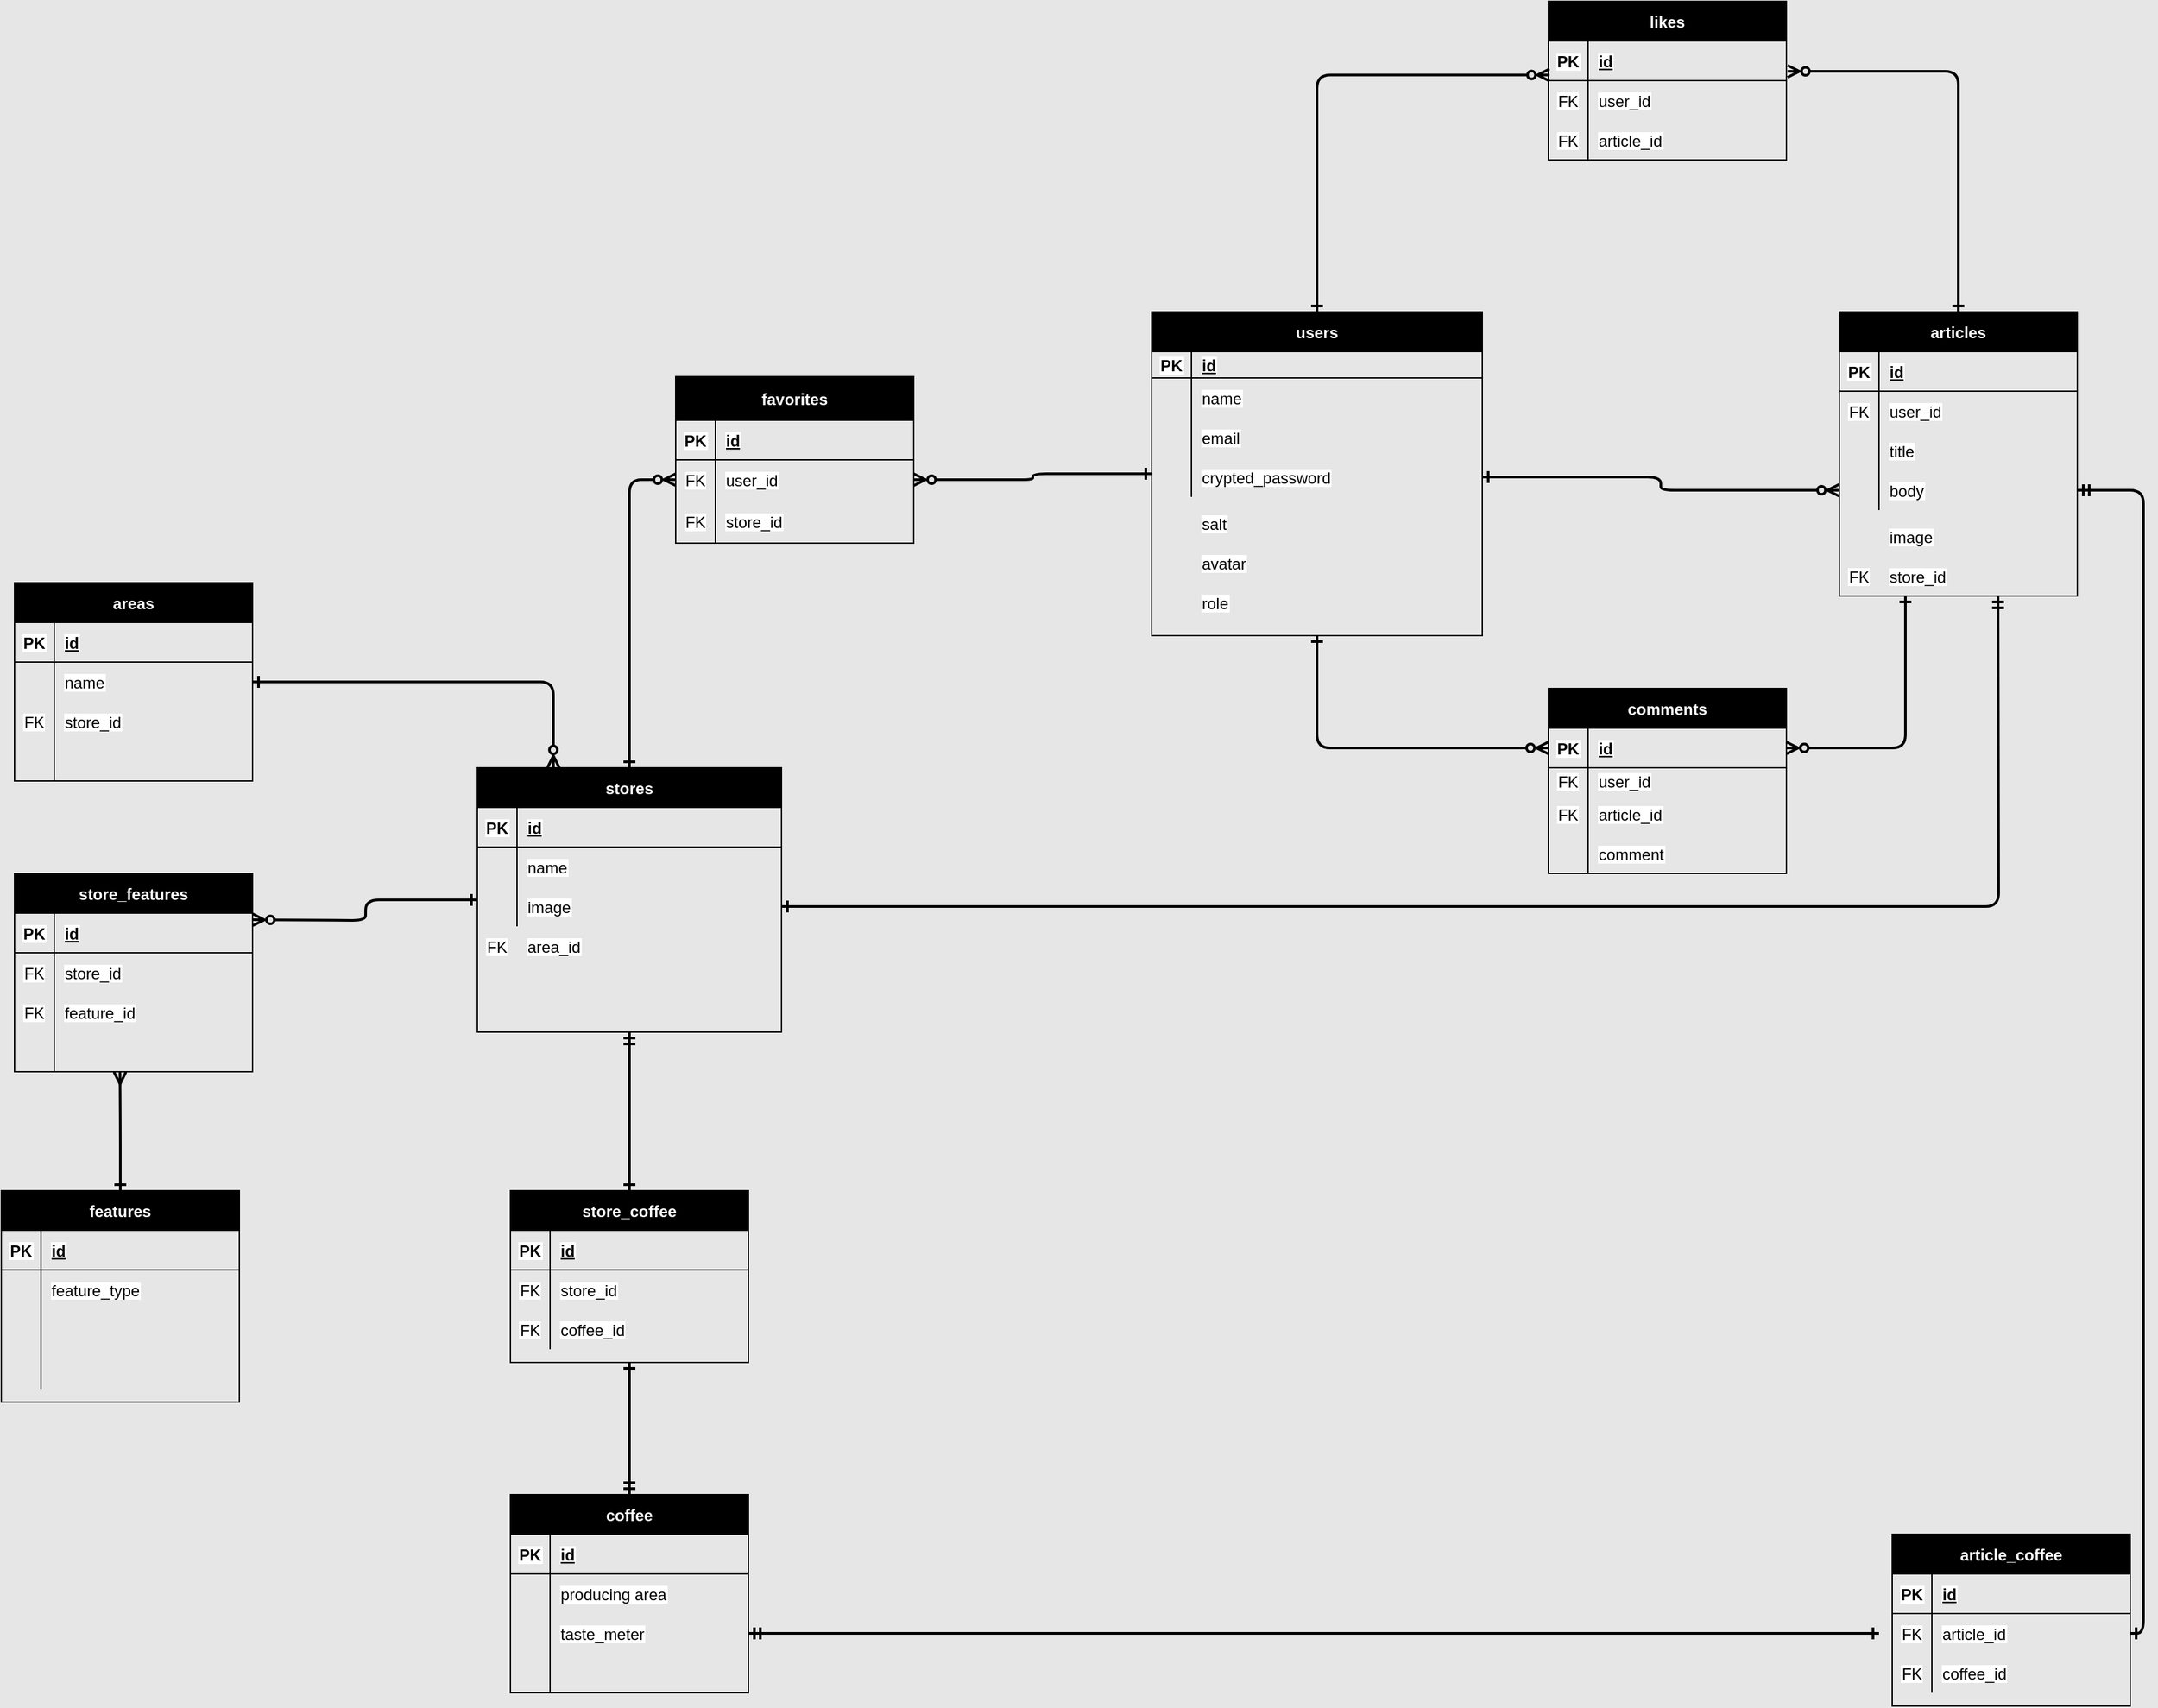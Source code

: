 <mxfile>
    <diagram id="R2lEEEUBdFMjLlhIrx00" name="Page-1">
        <mxGraphModel dx="2480" dy="1737" grid="1" gridSize="10" guides="0" tooltips="1" connect="1" arrows="1" fold="1" page="1" pageScale="1" pageWidth="1100" pageHeight="850" background="#E6E6E6" math="0" shadow="0" extFonts="Permanent Marker^https://fonts.googleapis.com/css?family=Permanent+Marker">
            <root>
                <mxCell id="0"/>
                <mxCell id="1" parent="0"/>
                <mxCell id="JKdCie4ZkEYxSWR4w-To-479" style="edgeStyle=orthogonalEdgeStyle;html=1;entryX=1;entryY=0.5;entryDx=0;entryDy=0;startArrow=ERone;startFill=0;endArrow=ERzeroToMany;endFill=0;strokeWidth=2;fontColor=#000000;labelBackgroundColor=#FFFFFF;strokeColor=#000000;" parent="1" source="JKdCie4ZkEYxSWR4w-To-482" target="JKdCie4ZkEYxSWR4w-To-535" edge="1">
                    <mxGeometry relative="1" as="geometry">
                        <Array as="points">
                            <mxPoint x="690" y="355"/>
                        </Array>
                    </mxGeometry>
                </mxCell>
                <mxCell id="JKdCie4ZkEYxSWR4w-To-480" style="edgeStyle=orthogonalEdgeStyle;html=1;entryX=1.005;entryY=-0.233;entryDx=0;entryDy=0;entryPerimeter=0;labelBackgroundColor=#FFFFFF;fontColor=#000000;startArrow=ERone;startFill=0;endArrow=ERzeroToMany;endFill=0;strokeColor=#000000;strokeWidth=2;" parent="1" source="JKdCie4ZkEYxSWR4w-To-482" target="JKdCie4ZkEYxSWR4w-To-515" edge="1">
                    <mxGeometry relative="1" as="geometry"/>
                </mxCell>
                <mxCell id="JKdCie4ZkEYxSWR4w-To-482" value="articles" style="shape=table;startSize=30;container=1;collapsible=1;childLayout=tableLayout;fixedRows=1;rowLines=0;fontStyle=1;align=center;resizeLast=1;fontColor=#FFFFFF;labelBackgroundColor=#000000;swimlaneFillColor=none;gradientColor=none;strokeColor=#000000;fillColor=#000000;" parent="1" vertex="1">
                    <mxGeometry x="640" y="25" width="180" height="215" as="geometry"/>
                </mxCell>
                <mxCell id="JKdCie4ZkEYxSWR4w-To-483" value="" style="shape=partialRectangle;collapsible=0;dropTarget=0;pointerEvents=0;fillColor=none;top=0;left=0;bottom=1;right=0;points=[[0,0.5],[1,0.5]];portConstraint=eastwest;fontColor=#000000;labelBackgroundColor=#FFFFFF;strokeColor=#000000;" parent="JKdCie4ZkEYxSWR4w-To-482" vertex="1">
                    <mxGeometry y="30" width="180" height="30" as="geometry"/>
                </mxCell>
                <mxCell id="JKdCie4ZkEYxSWR4w-To-484" value="PK" style="shape=partialRectangle;connectable=0;fillColor=none;top=0;left=0;bottom=0;right=0;fontStyle=1;overflow=hidden;fontColor=#000000;labelBackgroundColor=#FFFFFF;strokeColor=#000000;" parent="JKdCie4ZkEYxSWR4w-To-483" vertex="1">
                    <mxGeometry width="30" height="30" as="geometry">
                        <mxRectangle width="30" height="30" as="alternateBounds"/>
                    </mxGeometry>
                </mxCell>
                <mxCell id="JKdCie4ZkEYxSWR4w-To-485" value="id" style="shape=partialRectangle;connectable=0;fillColor=none;top=0;left=0;bottom=0;right=0;align=left;spacingLeft=6;fontStyle=5;overflow=hidden;fontColor=#000000;labelBackgroundColor=#FFFFFF;strokeColor=#000000;" parent="JKdCie4ZkEYxSWR4w-To-483" vertex="1">
                    <mxGeometry x="30" width="150" height="30" as="geometry">
                        <mxRectangle width="150" height="30" as="alternateBounds"/>
                    </mxGeometry>
                </mxCell>
                <mxCell id="3" value="" style="shape=partialRectangle;collapsible=0;dropTarget=0;pointerEvents=0;fillColor=none;top=0;left=0;bottom=0;right=0;points=[[0,0.5],[1,0.5]];portConstraint=eastwest;fontColor=#000000;labelBackgroundColor=#FFFFFF;strokeColor=#000000;" vertex="1" parent="JKdCie4ZkEYxSWR4w-To-482">
                    <mxGeometry y="60" width="180" height="30" as="geometry"/>
                </mxCell>
                <mxCell id="4" value="FK" style="shape=partialRectangle;connectable=0;fillColor=none;top=0;left=0;bottom=0;right=0;editable=1;overflow=hidden;fontColor=#000000;labelBackgroundColor=#FFFFFF;strokeColor=#000000;" vertex="1" parent="3">
                    <mxGeometry width="30" height="30" as="geometry">
                        <mxRectangle width="30" height="30" as="alternateBounds"/>
                    </mxGeometry>
                </mxCell>
                <mxCell id="5" value="user_id" style="shape=partialRectangle;connectable=0;fillColor=none;top=0;left=0;bottom=0;right=0;align=left;spacingLeft=6;overflow=hidden;fontColor=#000000;labelBackgroundColor=#FFFFFF;strokeColor=#000000;" vertex="1" parent="3">
                    <mxGeometry x="30" width="150" height="30" as="geometry">
                        <mxRectangle width="150" height="30" as="alternateBounds"/>
                    </mxGeometry>
                </mxCell>
                <mxCell id="JKdCie4ZkEYxSWR4w-To-489" value="" style="shape=partialRectangle;collapsible=0;dropTarget=0;pointerEvents=0;fillColor=none;top=0;left=0;bottom=0;right=0;points=[[0,0.5],[1,0.5]];portConstraint=eastwest;fontColor=#000000;labelBackgroundColor=#FFFFFF;strokeColor=#000000;" parent="JKdCie4ZkEYxSWR4w-To-482" vertex="1">
                    <mxGeometry y="90" width="180" height="30" as="geometry"/>
                </mxCell>
                <mxCell id="JKdCie4ZkEYxSWR4w-To-490" value="" style="shape=partialRectangle;connectable=0;fillColor=none;top=0;left=0;bottom=0;right=0;editable=1;overflow=hidden;fontColor=#000000;labelBackgroundColor=#FFFFFF;strokeColor=#000000;" parent="JKdCie4ZkEYxSWR4w-To-489" vertex="1">
                    <mxGeometry width="30" height="30" as="geometry">
                        <mxRectangle width="30" height="30" as="alternateBounds"/>
                    </mxGeometry>
                </mxCell>
                <mxCell id="JKdCie4ZkEYxSWR4w-To-491" value="title" style="shape=partialRectangle;connectable=0;fillColor=none;top=0;left=0;bottom=0;right=0;align=left;spacingLeft=6;overflow=hidden;fontColor=#000000;labelBackgroundColor=#FFFFFF;strokeColor=#000000;" parent="JKdCie4ZkEYxSWR4w-To-489" vertex="1">
                    <mxGeometry x="30" width="150" height="30" as="geometry">
                        <mxRectangle width="150" height="30" as="alternateBounds"/>
                    </mxGeometry>
                </mxCell>
                <mxCell id="JKdCie4ZkEYxSWR4w-To-492" value="" style="shape=partialRectangle;collapsible=0;dropTarget=0;pointerEvents=0;fillColor=none;top=0;left=0;bottom=0;right=0;points=[[0,0.5],[1,0.5]];portConstraint=eastwest;fontColor=#000000;labelBackgroundColor=#FFFFFF;strokeColor=#000000;" parent="JKdCie4ZkEYxSWR4w-To-482" vertex="1">
                    <mxGeometry y="120" width="180" height="30" as="geometry"/>
                </mxCell>
                <mxCell id="JKdCie4ZkEYxSWR4w-To-493" value="" style="shape=partialRectangle;connectable=0;fillColor=none;top=0;left=0;bottom=0;right=0;editable=1;overflow=hidden;fontColor=#000000;labelBackgroundColor=#FFFFFF;strokeColor=#000000;" parent="JKdCie4ZkEYxSWR4w-To-492" vertex="1">
                    <mxGeometry width="30" height="30" as="geometry">
                        <mxRectangle width="30" height="30" as="alternateBounds"/>
                    </mxGeometry>
                </mxCell>
                <mxCell id="JKdCie4ZkEYxSWR4w-To-494" value="body" style="shape=partialRectangle;connectable=0;fillColor=none;top=0;left=0;bottom=0;right=0;align=left;spacingLeft=6;overflow=hidden;fontColor=#000000;labelBackgroundColor=#FFFFFF;strokeColor=#000000;" parent="JKdCie4ZkEYxSWR4w-To-492" vertex="1">
                    <mxGeometry x="30" width="150" height="30" as="geometry">
                        <mxRectangle width="150" height="30" as="alternateBounds"/>
                    </mxGeometry>
                </mxCell>
                <mxCell id="JKdCie4ZkEYxSWR4w-To-495" style="edgeStyle=orthogonalEdgeStyle;html=1;startArrow=ERone;startFill=0;endArrow=ERzeroToMany;endFill=0;strokeWidth=2;fontColor=#000000;labelBackgroundColor=#FFFFFF;strokeColor=#000000;" parent="1" source="JKdCie4ZkEYxSWR4w-To-498" target="JKdCie4ZkEYxSWR4w-To-595" edge="1">
                    <mxGeometry relative="1" as="geometry"/>
                </mxCell>
                <mxCell id="JKdCie4ZkEYxSWR4w-To-496" style="edgeStyle=orthogonalEdgeStyle;html=1;entryX=0;entryY=0.5;entryDx=0;entryDy=0;labelBackgroundColor=#FFFFFF;fontColor=#000000;strokeColor=#000000;startArrow=ERone;startFill=0;endArrow=ERzeroToMany;endFill=0;strokeWidth=2;" parent="1" source="JKdCie4ZkEYxSWR4w-To-498" target="JKdCie4ZkEYxSWR4w-To-535" edge="1">
                    <mxGeometry relative="1" as="geometry"/>
                </mxCell>
                <mxCell id="JKdCie4ZkEYxSWR4w-To-497" style="edgeStyle=orthogonalEdgeStyle;html=1;entryX=0.004;entryY=-0.142;entryDx=0;entryDy=0;entryPerimeter=0;labelBackgroundColor=#FFFFFF;fontColor=#000000;startArrow=ERone;startFill=0;endArrow=ERzeroToMany;endFill=0;strokeColor=#000000;strokeWidth=2;" parent="1" source="JKdCie4ZkEYxSWR4w-To-498" target="JKdCie4ZkEYxSWR4w-To-515" edge="1">
                    <mxGeometry relative="1" as="geometry"/>
                </mxCell>
                <mxCell id="JKdCie4ZkEYxSWR4w-To-498" value="users" style="shape=table;startSize=30;container=1;collapsible=1;childLayout=tableLayout;fixedRows=1;rowLines=0;fontStyle=1;align=center;resizeLast=1;labelBackgroundColor=#000000;fontColor=#FFFFFF;strokeColor=#000000;fillColor=#000000;" parent="1" vertex="1">
                    <mxGeometry x="120" y="25" width="250" height="245" as="geometry"/>
                </mxCell>
                <mxCell id="JKdCie4ZkEYxSWR4w-To-499" value="" style="shape=partialRectangle;collapsible=0;dropTarget=0;pointerEvents=0;fillColor=none;top=0;left=0;bottom=1;right=0;points=[[0,0.5],[1,0.5]];portConstraint=eastwest;fontColor=#000000;labelBackgroundColor=#FFFFFF;strokeColor=#000000;" parent="JKdCie4ZkEYxSWR4w-To-498" vertex="1">
                    <mxGeometry y="30" width="250" height="20" as="geometry"/>
                </mxCell>
                <mxCell id="JKdCie4ZkEYxSWR4w-To-500" value="PK" style="shape=partialRectangle;connectable=0;fillColor=none;top=0;left=0;bottom=0;right=0;fontStyle=1;overflow=hidden;fontColor=#000000;labelBackgroundColor=#FFFFFF;strokeColor=#000000;" parent="JKdCie4ZkEYxSWR4w-To-499" vertex="1">
                    <mxGeometry width="30" height="20" as="geometry">
                        <mxRectangle width="30" height="20" as="alternateBounds"/>
                    </mxGeometry>
                </mxCell>
                <mxCell id="JKdCie4ZkEYxSWR4w-To-501" value="id" style="shape=partialRectangle;connectable=0;fillColor=none;top=0;left=0;bottom=0;right=0;align=left;spacingLeft=6;fontStyle=5;overflow=hidden;fontColor=#000000;labelBackgroundColor=#FFFFFF;strokeColor=#000000;" parent="JKdCie4ZkEYxSWR4w-To-499" vertex="1">
                    <mxGeometry x="30" width="220" height="20" as="geometry">
                        <mxRectangle width="220" height="20" as="alternateBounds"/>
                    </mxGeometry>
                </mxCell>
                <mxCell id="JKdCie4ZkEYxSWR4w-To-502" value="" style="shape=partialRectangle;collapsible=0;dropTarget=0;pointerEvents=0;fillColor=none;top=0;left=0;bottom=0;right=0;points=[[0,0.5],[1,0.5]];portConstraint=eastwest;fontColor=#000000;labelBackgroundColor=#FFFFFF;strokeColor=#000000;" parent="JKdCie4ZkEYxSWR4w-To-498" vertex="1">
                    <mxGeometry y="50" width="250" height="30" as="geometry"/>
                </mxCell>
                <mxCell id="JKdCie4ZkEYxSWR4w-To-503" value="" style="shape=partialRectangle;connectable=0;fillColor=none;top=0;left=0;bottom=0;right=0;editable=1;overflow=hidden;fontColor=#000000;labelBackgroundColor=#FFFFFF;strokeColor=#000000;" parent="JKdCie4ZkEYxSWR4w-To-502" vertex="1">
                    <mxGeometry width="30" height="30" as="geometry">
                        <mxRectangle width="30" height="30" as="alternateBounds"/>
                    </mxGeometry>
                </mxCell>
                <mxCell id="JKdCie4ZkEYxSWR4w-To-504" value="name" style="shape=partialRectangle;connectable=0;fillColor=none;top=0;left=0;bottom=0;right=0;align=left;spacingLeft=6;overflow=hidden;fontColor=#000000;labelBackgroundColor=#FFFFFF;strokeColor=#000000;" parent="JKdCie4ZkEYxSWR4w-To-502" vertex="1">
                    <mxGeometry x="30" width="220" height="30" as="geometry">
                        <mxRectangle width="220" height="30" as="alternateBounds"/>
                    </mxGeometry>
                </mxCell>
                <mxCell id="JKdCie4ZkEYxSWR4w-To-505" value="" style="shape=partialRectangle;collapsible=0;dropTarget=0;pointerEvents=0;fillColor=none;top=0;left=0;bottom=0;right=0;points=[[0,0.5],[1,0.5]];portConstraint=eastwest;fontColor=#000000;labelBackgroundColor=#FFFFFF;strokeColor=#000000;" parent="JKdCie4ZkEYxSWR4w-To-498" vertex="1">
                    <mxGeometry y="80" width="250" height="30" as="geometry"/>
                </mxCell>
                <mxCell id="JKdCie4ZkEYxSWR4w-To-506" value="" style="shape=partialRectangle;connectable=0;fillColor=none;top=0;left=0;bottom=0;right=0;editable=1;overflow=hidden;fontColor=#000000;labelBackgroundColor=#FFFFFF;strokeColor=#000000;" parent="JKdCie4ZkEYxSWR4w-To-505" vertex="1">
                    <mxGeometry width="30" height="30" as="geometry">
                        <mxRectangle width="30" height="30" as="alternateBounds"/>
                    </mxGeometry>
                </mxCell>
                <mxCell id="JKdCie4ZkEYxSWR4w-To-507" value="email" style="shape=partialRectangle;connectable=0;fillColor=none;top=0;left=0;bottom=0;right=0;align=left;spacingLeft=6;overflow=hidden;fontColor=#000000;labelBackgroundColor=#FFFFFF;strokeColor=#000000;" parent="JKdCie4ZkEYxSWR4w-To-505" vertex="1">
                    <mxGeometry x="30" width="220" height="30" as="geometry">
                        <mxRectangle width="220" height="30" as="alternateBounds"/>
                    </mxGeometry>
                </mxCell>
                <mxCell id="JKdCie4ZkEYxSWR4w-To-508" value="" style="shape=partialRectangle;collapsible=0;dropTarget=0;pointerEvents=0;fillColor=none;top=0;left=0;bottom=0;right=0;points=[[0,0.5],[1,0.5]];portConstraint=eastwest;fontColor=#000000;labelBackgroundColor=#FFFFFF;strokeColor=#000000;" parent="JKdCie4ZkEYxSWR4w-To-498" vertex="1">
                    <mxGeometry y="110" width="250" height="30" as="geometry"/>
                </mxCell>
                <mxCell id="JKdCie4ZkEYxSWR4w-To-509" value="" style="shape=partialRectangle;connectable=0;fillColor=none;top=0;left=0;bottom=0;right=0;editable=1;overflow=hidden;fontColor=#000000;labelBackgroundColor=#FFFFFF;strokeColor=#000000;" parent="JKdCie4ZkEYxSWR4w-To-508" vertex="1">
                    <mxGeometry width="30" height="30" as="geometry">
                        <mxRectangle width="30" height="30" as="alternateBounds"/>
                    </mxGeometry>
                </mxCell>
                <mxCell id="JKdCie4ZkEYxSWR4w-To-510" value="crypted_password" style="shape=partialRectangle;connectable=0;fillColor=none;top=0;left=0;bottom=0;right=0;align=left;spacingLeft=6;overflow=hidden;fontColor=#000000;labelBackgroundColor=#FFFFFF;strokeColor=#000000;" parent="JKdCie4ZkEYxSWR4w-To-508" vertex="1">
                    <mxGeometry x="30" width="220" height="30" as="geometry">
                        <mxRectangle width="220" height="30" as="alternateBounds"/>
                    </mxGeometry>
                </mxCell>
                <mxCell id="JKdCie4ZkEYxSWR4w-To-511" value="likes" style="shape=table;startSize=30;container=1;collapsible=1;childLayout=tableLayout;fixedRows=1;rowLines=0;fontStyle=1;align=center;resizeLast=1;fontColor=#FFFFFF;labelBackgroundColor=#000000;strokeColor=#000000;fillColor=#000000;" parent="1" vertex="1">
                    <mxGeometry x="420" y="-210" width="180" height="120" as="geometry"/>
                </mxCell>
                <mxCell id="JKdCie4ZkEYxSWR4w-To-512" value="" style="shape=partialRectangle;collapsible=0;dropTarget=0;pointerEvents=0;fillColor=none;top=0;left=0;bottom=1;right=0;points=[[0,0.5],[1,0.5]];portConstraint=eastwest;fontColor=#000000;labelBackgroundColor=#FFFFFF;strokeColor=#000000;" parent="JKdCie4ZkEYxSWR4w-To-511" vertex="1">
                    <mxGeometry y="30" width="180" height="30" as="geometry"/>
                </mxCell>
                <mxCell id="JKdCie4ZkEYxSWR4w-To-513" value="PK" style="shape=partialRectangle;connectable=0;fillColor=none;top=0;left=0;bottom=0;right=0;fontStyle=1;overflow=hidden;fontColor=#000000;labelBackgroundColor=#FFFFFF;strokeColor=#000000;" parent="JKdCie4ZkEYxSWR4w-To-512" vertex="1">
                    <mxGeometry width="30" height="30" as="geometry">
                        <mxRectangle width="30" height="30" as="alternateBounds"/>
                    </mxGeometry>
                </mxCell>
                <mxCell id="JKdCie4ZkEYxSWR4w-To-514" value="id" style="shape=partialRectangle;connectable=0;fillColor=none;top=0;left=0;bottom=0;right=0;align=left;spacingLeft=6;fontStyle=5;overflow=hidden;fontColor=#000000;labelBackgroundColor=#FFFFFF;strokeColor=#000000;" parent="JKdCie4ZkEYxSWR4w-To-512" vertex="1">
                    <mxGeometry x="30" width="150" height="30" as="geometry">
                        <mxRectangle width="150" height="30" as="alternateBounds"/>
                    </mxGeometry>
                </mxCell>
                <mxCell id="JKdCie4ZkEYxSWR4w-To-515" value="" style="shape=partialRectangle;collapsible=0;dropTarget=0;pointerEvents=0;fillColor=none;top=0;left=0;bottom=0;right=0;points=[[0,0.5],[1,0.5]];portConstraint=eastwest;fontColor=#000000;labelBackgroundColor=#FFFFFF;strokeColor=#000000;" parent="JKdCie4ZkEYxSWR4w-To-511" vertex="1">
                    <mxGeometry y="60" width="180" height="30" as="geometry"/>
                </mxCell>
                <mxCell id="JKdCie4ZkEYxSWR4w-To-516" value="FK" style="shape=partialRectangle;connectable=0;fillColor=none;top=0;left=0;bottom=0;right=0;editable=1;overflow=hidden;fontColor=#000000;labelBackgroundColor=#FFFFFF;strokeColor=#000000;" parent="JKdCie4ZkEYxSWR4w-To-515" vertex="1">
                    <mxGeometry width="30" height="30" as="geometry">
                        <mxRectangle width="30" height="30" as="alternateBounds"/>
                    </mxGeometry>
                </mxCell>
                <mxCell id="JKdCie4ZkEYxSWR4w-To-517" value="user_id" style="shape=partialRectangle;connectable=0;fillColor=none;top=0;left=0;bottom=0;right=0;align=left;spacingLeft=6;overflow=hidden;fontColor=#000000;labelBackgroundColor=#FFFFFF;strokeColor=#000000;" parent="JKdCie4ZkEYxSWR4w-To-515" vertex="1">
                    <mxGeometry x="30" width="150" height="30" as="geometry">
                        <mxRectangle width="150" height="30" as="alternateBounds"/>
                    </mxGeometry>
                </mxCell>
                <mxCell id="JKdCie4ZkEYxSWR4w-To-518" value="" style="shape=partialRectangle;collapsible=0;dropTarget=0;pointerEvents=0;fillColor=none;top=0;left=0;bottom=0;right=0;points=[[0,0.5],[1,0.5]];portConstraint=eastwest;fontColor=#000000;labelBackgroundColor=#FFFFFF;strokeColor=#000000;" parent="JKdCie4ZkEYxSWR4w-To-511" vertex="1">
                    <mxGeometry y="90" width="180" height="30" as="geometry"/>
                </mxCell>
                <mxCell id="JKdCie4ZkEYxSWR4w-To-519" value="FK" style="shape=partialRectangle;connectable=0;fillColor=none;top=0;left=0;bottom=0;right=0;editable=1;overflow=hidden;fontColor=#000000;labelBackgroundColor=#FFFFFF;strokeColor=#000000;" parent="JKdCie4ZkEYxSWR4w-To-518" vertex="1">
                    <mxGeometry width="30" height="30" as="geometry">
                        <mxRectangle width="30" height="30" as="alternateBounds"/>
                    </mxGeometry>
                </mxCell>
                <mxCell id="JKdCie4ZkEYxSWR4w-To-520" value="article_id" style="shape=partialRectangle;connectable=0;fillColor=none;top=0;left=0;bottom=0;right=0;align=left;spacingLeft=6;overflow=hidden;fontColor=#000000;labelBackgroundColor=#FFFFFF;strokeColor=#000000;" parent="JKdCie4ZkEYxSWR4w-To-518" vertex="1">
                    <mxGeometry x="30" width="150" height="30" as="geometry">
                        <mxRectangle width="150" height="30" as="alternateBounds"/>
                    </mxGeometry>
                </mxCell>
                <mxCell id="JKdCie4ZkEYxSWR4w-To-521" value="areas" style="shape=table;startSize=30;container=1;collapsible=1;childLayout=tableLayout;fixedRows=1;rowLines=0;fontStyle=1;align=center;resizeLast=1;strokeColor=#000000;fontColor=#FFFFFF;labelBackgroundColor=#000000;fillColor=#000000;" parent="1" vertex="1">
                    <mxGeometry x="-740" y="230" width="180" height="150" as="geometry">
                        <mxRectangle x="-740" y="230" width="60" height="30" as="alternateBounds"/>
                    </mxGeometry>
                </mxCell>
                <mxCell id="JKdCie4ZkEYxSWR4w-To-522" value="" style="shape=partialRectangle;collapsible=0;dropTarget=0;pointerEvents=0;fillColor=none;top=0;left=0;bottom=1;right=0;points=[[0,0.5],[1,0.5]];portConstraint=eastwest;strokeColor=#000000;fontColor=#000000;labelBackgroundColor=#FFFFFF;" parent="JKdCie4ZkEYxSWR4w-To-521" vertex="1">
                    <mxGeometry y="30" width="180" height="30" as="geometry"/>
                </mxCell>
                <mxCell id="JKdCie4ZkEYxSWR4w-To-523" value="PK" style="shape=partialRectangle;connectable=0;fillColor=none;top=0;left=0;bottom=0;right=0;fontStyle=1;overflow=hidden;strokeColor=#000000;fontColor=#000000;labelBackgroundColor=#FFFFFF;" parent="JKdCie4ZkEYxSWR4w-To-522" vertex="1">
                    <mxGeometry width="30" height="30" as="geometry">
                        <mxRectangle width="30" height="30" as="alternateBounds"/>
                    </mxGeometry>
                </mxCell>
                <mxCell id="JKdCie4ZkEYxSWR4w-To-524" value="id" style="shape=partialRectangle;connectable=0;fillColor=none;top=0;left=0;bottom=0;right=0;align=left;spacingLeft=6;fontStyle=5;overflow=hidden;strokeColor=#000000;fontColor=#000000;labelBackgroundColor=#FFFFFF;" parent="JKdCie4ZkEYxSWR4w-To-522" vertex="1">
                    <mxGeometry x="30" width="150" height="30" as="geometry">
                        <mxRectangle width="150" height="30" as="alternateBounds"/>
                    </mxGeometry>
                </mxCell>
                <mxCell id="JKdCie4ZkEYxSWR4w-To-525" value="" style="shape=partialRectangle;collapsible=0;dropTarget=0;pointerEvents=0;fillColor=none;top=0;left=0;bottom=0;right=0;points=[[0,0.5],[1,0.5]];portConstraint=eastwest;strokeColor=#000000;fontColor=#000000;labelBackgroundColor=#FFFFFF;" parent="JKdCie4ZkEYxSWR4w-To-521" vertex="1">
                    <mxGeometry y="60" width="180" height="30" as="geometry"/>
                </mxCell>
                <mxCell id="JKdCie4ZkEYxSWR4w-To-526" value="" style="shape=partialRectangle;connectable=0;fillColor=none;top=0;left=0;bottom=0;right=0;editable=1;overflow=hidden;strokeColor=#000000;fontColor=#000000;labelBackgroundColor=#FFFFFF;" parent="JKdCie4ZkEYxSWR4w-To-525" vertex="1">
                    <mxGeometry width="30" height="30" as="geometry">
                        <mxRectangle width="30" height="30" as="alternateBounds"/>
                    </mxGeometry>
                </mxCell>
                <mxCell id="JKdCie4ZkEYxSWR4w-To-527" value="name" style="shape=partialRectangle;connectable=0;fillColor=none;top=0;left=0;bottom=0;right=0;align=left;spacingLeft=6;overflow=hidden;strokeColor=#000000;fontColor=#000000;labelBackgroundColor=#FFFFFF;" parent="JKdCie4ZkEYxSWR4w-To-525" vertex="1">
                    <mxGeometry x="30" width="150" height="30" as="geometry">
                        <mxRectangle width="150" height="30" as="alternateBounds"/>
                    </mxGeometry>
                </mxCell>
                <mxCell id="JKdCie4ZkEYxSWR4w-To-528" value="" style="shape=partialRectangle;collapsible=0;dropTarget=0;pointerEvents=0;fillColor=none;top=0;left=0;bottom=0;right=0;points=[[0,0.5],[1,0.5]];portConstraint=eastwest;strokeColor=#000000;fontColor=#000000;labelBackgroundColor=#FFFFFF;" parent="JKdCie4ZkEYxSWR4w-To-521" vertex="1">
                    <mxGeometry y="90" width="180" height="30" as="geometry"/>
                </mxCell>
                <mxCell id="JKdCie4ZkEYxSWR4w-To-529" value="FK" style="shape=partialRectangle;connectable=0;fillColor=none;top=0;left=0;bottom=0;right=0;editable=1;overflow=hidden;strokeColor=#000000;fontColor=#000000;labelBackgroundColor=#FFFFFF;" parent="JKdCie4ZkEYxSWR4w-To-528" vertex="1">
                    <mxGeometry width="30" height="30" as="geometry">
                        <mxRectangle width="30" height="30" as="alternateBounds"/>
                    </mxGeometry>
                </mxCell>
                <mxCell id="JKdCie4ZkEYxSWR4w-To-530" value="store_id" style="shape=partialRectangle;connectable=0;fillColor=none;top=0;left=0;bottom=0;right=0;align=left;spacingLeft=6;overflow=hidden;strokeColor=#000000;fontColor=#000000;labelBackgroundColor=#FFFFFF;" parent="JKdCie4ZkEYxSWR4w-To-528" vertex="1">
                    <mxGeometry x="30" width="150" height="30" as="geometry">
                        <mxRectangle width="150" height="30" as="alternateBounds"/>
                    </mxGeometry>
                </mxCell>
                <mxCell id="JKdCie4ZkEYxSWR4w-To-531" value="" style="shape=partialRectangle;collapsible=0;dropTarget=0;pointerEvents=0;fillColor=none;top=0;left=0;bottom=0;right=0;points=[[0,0.5],[1,0.5]];portConstraint=eastwest;strokeColor=#000000;fontColor=#000000;labelBackgroundColor=#FFFFFF;" parent="JKdCie4ZkEYxSWR4w-To-521" vertex="1">
                    <mxGeometry y="120" width="180" height="30" as="geometry"/>
                </mxCell>
                <mxCell id="JKdCie4ZkEYxSWR4w-To-532" value="" style="shape=partialRectangle;connectable=0;fillColor=none;top=0;left=0;bottom=0;right=0;editable=1;overflow=hidden;strokeColor=#000000;fontColor=#000000;labelBackgroundColor=#FFFFFF;" parent="JKdCie4ZkEYxSWR4w-To-531" vertex="1">
                    <mxGeometry width="30" height="30" as="geometry">
                        <mxRectangle width="30" height="30" as="alternateBounds"/>
                    </mxGeometry>
                </mxCell>
                <mxCell id="JKdCie4ZkEYxSWR4w-To-533" value="" style="shape=partialRectangle;connectable=0;fillColor=none;top=0;left=0;bottom=0;right=0;align=left;spacingLeft=6;overflow=hidden;strokeColor=#000000;fontColor=#000000;labelBackgroundColor=#FFFFFF;" parent="JKdCie4ZkEYxSWR4w-To-531" vertex="1">
                    <mxGeometry x="30" width="150" height="30" as="geometry">
                        <mxRectangle width="150" height="30" as="alternateBounds"/>
                    </mxGeometry>
                </mxCell>
                <mxCell id="JKdCie4ZkEYxSWR4w-To-534" value="comments" style="shape=table;startSize=30;container=1;collapsible=1;childLayout=tableLayout;fixedRows=1;rowLines=0;fontStyle=1;align=center;resizeLast=1;fontColor=#FFFFFF;labelBackgroundColor=#000000;strokeColor=#000000;fillColor=#000000;" parent="1" vertex="1">
                    <mxGeometry x="420" y="310" width="180" height="140" as="geometry"/>
                </mxCell>
                <mxCell id="JKdCie4ZkEYxSWR4w-To-535" value="" style="shape=partialRectangle;collapsible=0;dropTarget=0;pointerEvents=0;fillColor=none;top=0;left=0;bottom=1;right=0;points=[[0,0.5],[1,0.5]];portConstraint=eastwest;fontColor=#000000;labelBackgroundColor=#FFFFFF;strokeColor=#000000;" parent="JKdCie4ZkEYxSWR4w-To-534" vertex="1">
                    <mxGeometry y="30" width="180" height="30" as="geometry"/>
                </mxCell>
                <mxCell id="JKdCie4ZkEYxSWR4w-To-536" value="PK" style="shape=partialRectangle;connectable=0;fillColor=none;top=0;left=0;bottom=0;right=0;fontStyle=1;overflow=hidden;fontColor=#000000;labelBackgroundColor=#FFFFFF;strokeColor=#000000;" parent="JKdCie4ZkEYxSWR4w-To-535" vertex="1">
                    <mxGeometry width="30" height="30" as="geometry">
                        <mxRectangle width="30" height="30" as="alternateBounds"/>
                    </mxGeometry>
                </mxCell>
                <mxCell id="JKdCie4ZkEYxSWR4w-To-537" value="id" style="shape=partialRectangle;connectable=0;fillColor=none;top=0;left=0;bottom=0;right=0;align=left;spacingLeft=6;fontStyle=5;overflow=hidden;fontColor=#000000;labelBackgroundColor=#FFFFFF;strokeColor=#000000;" parent="JKdCie4ZkEYxSWR4w-To-535" vertex="1">
                    <mxGeometry x="30" width="150" height="30" as="geometry">
                        <mxRectangle width="150" height="30" as="alternateBounds"/>
                    </mxGeometry>
                </mxCell>
                <mxCell id="JKdCie4ZkEYxSWR4w-To-538" value="" style="shape=partialRectangle;collapsible=0;dropTarget=0;pointerEvents=0;fillColor=none;top=0;left=0;bottom=0;right=0;points=[[0,0.5],[1,0.5]];portConstraint=eastwest;fontColor=#000000;labelBackgroundColor=#FFFFFF;strokeColor=#000000;" parent="JKdCie4ZkEYxSWR4w-To-534" vertex="1">
                    <mxGeometry y="60" width="180" height="20" as="geometry"/>
                </mxCell>
                <mxCell id="JKdCie4ZkEYxSWR4w-To-539" value="FK" style="shape=partialRectangle;connectable=0;fillColor=none;top=0;left=0;bottom=0;right=0;editable=1;overflow=hidden;fontColor=#000000;labelBackgroundColor=#FFFFFF;strokeColor=#000000;" parent="JKdCie4ZkEYxSWR4w-To-538" vertex="1">
                    <mxGeometry width="30" height="20" as="geometry">
                        <mxRectangle width="30" height="20" as="alternateBounds"/>
                    </mxGeometry>
                </mxCell>
                <mxCell id="JKdCie4ZkEYxSWR4w-To-540" value="user_id" style="shape=partialRectangle;connectable=0;fillColor=none;top=0;left=0;bottom=0;right=0;align=left;spacingLeft=6;overflow=hidden;fontColor=#000000;labelBackgroundColor=#FFFFFF;strokeColor=#000000;" parent="JKdCie4ZkEYxSWR4w-To-538" vertex="1">
                    <mxGeometry x="30" width="150" height="20" as="geometry">
                        <mxRectangle width="150" height="20" as="alternateBounds"/>
                    </mxGeometry>
                </mxCell>
                <mxCell id="JKdCie4ZkEYxSWR4w-To-541" value="" style="shape=partialRectangle;collapsible=0;dropTarget=0;pointerEvents=0;fillColor=none;top=0;left=0;bottom=0;right=0;points=[[0,0.5],[1,0.5]];portConstraint=eastwest;fontColor=#000000;labelBackgroundColor=#FFFFFF;strokeColor=#000000;" parent="JKdCie4ZkEYxSWR4w-To-534" vertex="1">
                    <mxGeometry y="80" width="180" height="30" as="geometry"/>
                </mxCell>
                <mxCell id="JKdCie4ZkEYxSWR4w-To-542" value="FK" style="shape=partialRectangle;connectable=0;fillColor=none;top=0;left=0;bottom=0;right=0;editable=1;overflow=hidden;fontColor=#000000;labelBackgroundColor=#FFFFFF;strokeColor=#000000;" parent="JKdCie4ZkEYxSWR4w-To-541" vertex="1">
                    <mxGeometry width="30" height="30" as="geometry">
                        <mxRectangle width="30" height="30" as="alternateBounds"/>
                    </mxGeometry>
                </mxCell>
                <mxCell id="JKdCie4ZkEYxSWR4w-To-543" value="article_id" style="shape=partialRectangle;connectable=0;fillColor=none;top=0;left=0;bottom=0;right=0;align=left;spacingLeft=6;overflow=hidden;fontColor=#000000;labelBackgroundColor=#FFFFFF;strokeColor=#000000;" parent="JKdCie4ZkEYxSWR4w-To-541" vertex="1">
                    <mxGeometry x="30" width="150" height="30" as="geometry">
                        <mxRectangle width="150" height="30" as="alternateBounds"/>
                    </mxGeometry>
                </mxCell>
                <mxCell id="JKdCie4ZkEYxSWR4w-To-544" value="" style="shape=partialRectangle;collapsible=0;dropTarget=0;pointerEvents=0;fillColor=none;top=0;left=0;bottom=0;right=0;points=[[0,0.5],[1,0.5]];portConstraint=eastwest;fontColor=#000000;labelBackgroundColor=#FFFFFF;strokeColor=#000000;" parent="JKdCie4ZkEYxSWR4w-To-534" vertex="1">
                    <mxGeometry y="110" width="180" height="30" as="geometry"/>
                </mxCell>
                <mxCell id="JKdCie4ZkEYxSWR4w-To-545" value="" style="shape=partialRectangle;connectable=0;fillColor=none;top=0;left=0;bottom=0;right=0;editable=1;overflow=hidden;fontColor=#000000;labelBackgroundColor=#FFFFFF;strokeColor=#000000;" parent="JKdCie4ZkEYxSWR4w-To-544" vertex="1">
                    <mxGeometry width="30" height="30" as="geometry">
                        <mxRectangle width="30" height="30" as="alternateBounds"/>
                    </mxGeometry>
                </mxCell>
                <mxCell id="JKdCie4ZkEYxSWR4w-To-546" value="comment" style="shape=partialRectangle;connectable=0;fillColor=none;top=0;left=0;bottom=0;right=0;align=left;spacingLeft=6;overflow=hidden;fontColor=#000000;labelBackgroundColor=#FFFFFF;strokeColor=#000000;" parent="JKdCie4ZkEYxSWR4w-To-544" vertex="1">
                    <mxGeometry x="30" width="150" height="30" as="geometry">
                        <mxRectangle width="150" height="30" as="alternateBounds"/>
                    </mxGeometry>
                </mxCell>
                <mxCell id="JKdCie4ZkEYxSWR4w-To-547" style="edgeStyle=orthogonalEdgeStyle;html=1;startArrow=ERmandOne;startFill=0;endArrow=ERone;endFill=0;entryX=0.5;entryY=1;entryDx=0;entryDy=0;fontColor=#000000;labelBackgroundColor=#FFFFFF;strokeColor=#000000;strokeWidth=2;" parent="1" source="JKdCie4ZkEYxSWR4w-To-548" target="JKdCie4ZkEYxSWR4w-To-634" edge="1">
                    <mxGeometry relative="1" as="geometry">
                        <mxPoint x="-270" y="830" as="targetPoint"/>
                    </mxGeometry>
                </mxCell>
                <mxCell id="JKdCie4ZkEYxSWR4w-To-548" value="coffee" style="shape=table;startSize=30;container=1;collapsible=1;childLayout=tableLayout;fixedRows=1;rowLines=0;fontStyle=1;align=center;resizeLast=1;strokeColor=#000000;labelBackgroundColor=#000000;fontColor=#FFFFFF;fillColor=#000000;" parent="1" vertex="1">
                    <mxGeometry x="-365" y="920" width="180" height="150" as="geometry"/>
                </mxCell>
                <mxCell id="JKdCie4ZkEYxSWR4w-To-549" value="" style="shape=partialRectangle;collapsible=0;dropTarget=0;pointerEvents=0;fillColor=none;top=0;left=0;bottom=1;right=0;points=[[0,0.5],[1,0.5]];portConstraint=eastwest;fontColor=#000000;labelBackgroundColor=#FFFFFF;strokeColor=#000000;" parent="JKdCie4ZkEYxSWR4w-To-548" vertex="1">
                    <mxGeometry y="30" width="180" height="30" as="geometry"/>
                </mxCell>
                <mxCell id="JKdCie4ZkEYxSWR4w-To-550" value="PK" style="shape=partialRectangle;connectable=0;fillColor=none;top=0;left=0;bottom=0;right=0;fontStyle=1;overflow=hidden;fontColor=#000000;labelBackgroundColor=#FFFFFF;strokeColor=#000000;" parent="JKdCie4ZkEYxSWR4w-To-549" vertex="1">
                    <mxGeometry width="30" height="30" as="geometry">
                        <mxRectangle width="30" height="30" as="alternateBounds"/>
                    </mxGeometry>
                </mxCell>
                <mxCell id="JKdCie4ZkEYxSWR4w-To-551" value="id" style="shape=partialRectangle;connectable=0;fillColor=none;top=0;left=0;bottom=0;right=0;align=left;spacingLeft=6;fontStyle=5;overflow=hidden;fontColor=#000000;labelBackgroundColor=#FFFFFF;strokeColor=#000000;" parent="JKdCie4ZkEYxSWR4w-To-549" vertex="1">
                    <mxGeometry x="30" width="150" height="30" as="geometry">
                        <mxRectangle width="150" height="30" as="alternateBounds"/>
                    </mxGeometry>
                </mxCell>
                <mxCell id="JKdCie4ZkEYxSWR4w-To-552" value="" style="shape=partialRectangle;collapsible=0;dropTarget=0;pointerEvents=0;fillColor=none;top=0;left=0;bottom=0;right=0;points=[[0,0.5],[1,0.5]];portConstraint=eastwest;fontColor=#000000;labelBackgroundColor=#FFFFFF;strokeColor=#000000;" parent="JKdCie4ZkEYxSWR4w-To-548" vertex="1">
                    <mxGeometry y="60" width="180" height="30" as="geometry"/>
                </mxCell>
                <mxCell id="JKdCie4ZkEYxSWR4w-To-553" value="" style="shape=partialRectangle;connectable=0;fillColor=none;top=0;left=0;bottom=0;right=0;editable=1;overflow=hidden;fontColor=#000000;labelBackgroundColor=#FFFFFF;strokeColor=#000000;" parent="JKdCie4ZkEYxSWR4w-To-552" vertex="1">
                    <mxGeometry width="30" height="30" as="geometry">
                        <mxRectangle width="30" height="30" as="alternateBounds"/>
                    </mxGeometry>
                </mxCell>
                <mxCell id="JKdCie4ZkEYxSWR4w-To-554" value="producing area" style="shape=partialRectangle;connectable=0;fillColor=none;top=0;left=0;bottom=0;right=0;align=left;spacingLeft=6;overflow=hidden;fontColor=#000000;labelBackgroundColor=#FFFFFF;strokeColor=#000000;" parent="JKdCie4ZkEYxSWR4w-To-552" vertex="1">
                    <mxGeometry x="30" width="150" height="30" as="geometry">
                        <mxRectangle width="150" height="30" as="alternateBounds"/>
                    </mxGeometry>
                </mxCell>
                <mxCell id="JKdCie4ZkEYxSWR4w-To-555" value="" style="shape=partialRectangle;collapsible=0;dropTarget=0;pointerEvents=0;fillColor=none;top=0;left=0;bottom=0;right=0;points=[[0,0.5],[1,0.5]];portConstraint=eastwest;fontColor=#000000;labelBackgroundColor=#FFFFFF;strokeColor=#000000;" parent="JKdCie4ZkEYxSWR4w-To-548" vertex="1">
                    <mxGeometry y="90" width="180" height="30" as="geometry"/>
                </mxCell>
                <mxCell id="JKdCie4ZkEYxSWR4w-To-556" value="" style="shape=partialRectangle;connectable=0;fillColor=none;top=0;left=0;bottom=0;right=0;editable=1;overflow=hidden;fontColor=#000000;labelBackgroundColor=#FFFFFF;strokeColor=#000000;" parent="JKdCie4ZkEYxSWR4w-To-555" vertex="1">
                    <mxGeometry width="30" height="30" as="geometry">
                        <mxRectangle width="30" height="30" as="alternateBounds"/>
                    </mxGeometry>
                </mxCell>
                <mxCell id="JKdCie4ZkEYxSWR4w-To-557" value="taste_meter" style="shape=partialRectangle;connectable=0;fillColor=none;top=0;left=0;bottom=0;right=0;align=left;spacingLeft=6;overflow=hidden;fontColor=#000000;labelBackgroundColor=#FFFFFF;strokeColor=#000000;" parent="JKdCie4ZkEYxSWR4w-To-555" vertex="1">
                    <mxGeometry x="30" width="150" height="30" as="geometry">
                        <mxRectangle width="150" height="30" as="alternateBounds"/>
                    </mxGeometry>
                </mxCell>
                <mxCell id="JKdCie4ZkEYxSWR4w-To-558" value="" style="shape=partialRectangle;collapsible=0;dropTarget=0;pointerEvents=0;fillColor=none;top=0;left=0;bottom=0;right=0;points=[[0,0.5],[1,0.5]];portConstraint=eastwest;strokeColor=#000000;" parent="JKdCie4ZkEYxSWR4w-To-548" vertex="1">
                    <mxGeometry y="120" width="180" height="30" as="geometry"/>
                </mxCell>
                <mxCell id="JKdCie4ZkEYxSWR4w-To-559" value="" style="shape=partialRectangle;connectable=0;fillColor=none;top=0;left=0;bottom=0;right=0;editable=1;overflow=hidden;strokeColor=#000000;" parent="JKdCie4ZkEYxSWR4w-To-558" vertex="1">
                    <mxGeometry width="30" height="30" as="geometry">
                        <mxRectangle width="30" height="30" as="alternateBounds"/>
                    </mxGeometry>
                </mxCell>
                <mxCell id="JKdCie4ZkEYxSWR4w-To-560" value="" style="shape=partialRectangle;connectable=0;fillColor=none;top=0;left=0;bottom=0;right=0;align=left;spacingLeft=6;overflow=hidden;strokeColor=#000000;" parent="JKdCie4ZkEYxSWR4w-To-558" vertex="1">
                    <mxGeometry x="30" width="150" height="30" as="geometry">
                        <mxRectangle width="150" height="30" as="alternateBounds"/>
                    </mxGeometry>
                </mxCell>
                <mxCell id="JKdCie4ZkEYxSWR4w-To-561" style="edgeStyle=orthogonalEdgeStyle;html=1;startArrow=ERone;startFill=0;endArrow=ERzeroToMany;endFill=0;entryX=0;entryY=0.5;entryDx=0;entryDy=0;fontColor=#000000;labelBackgroundColor=#FFFFFF;strokeColor=#000000;strokeWidth=2;" parent="1" source="JKdCie4ZkEYxSWR4w-To-564" target="JKdCie4ZkEYxSWR4w-To-595" edge="1">
                    <mxGeometry relative="1" as="geometry">
                        <mxPoint x="-390" y="196" as="targetPoint"/>
                    </mxGeometry>
                </mxCell>
                <mxCell id="JKdCie4ZkEYxSWR4w-To-562" style="edgeStyle=orthogonalEdgeStyle;html=1;startArrow=ERone;startFill=0;endArrow=ERzeroToMany;endFill=0;fontColor=#000000;labelBackgroundColor=#FFFFFF;strokeColor=#000000;strokeWidth=2;" parent="1" source="JKdCie4ZkEYxSWR4w-To-564" edge="1">
                    <mxGeometry relative="1" as="geometry">
                        <mxPoint x="-560" y="485" as="targetPoint"/>
                    </mxGeometry>
                </mxCell>
                <mxCell id="JKdCie4ZkEYxSWR4w-To-563" style="edgeStyle=orthogonalEdgeStyle;html=1;entryX=0.5;entryY=0;entryDx=0;entryDy=0;startArrow=ERmandOne;startFill=0;endArrow=ERone;endFill=0;fontColor=#000000;labelBackgroundColor=#FFFFFF;strokeColor=#000000;strokeWidth=2;" parent="1" source="JKdCie4ZkEYxSWR4w-To-564" target="JKdCie4ZkEYxSWR4w-To-634" edge="1">
                    <mxGeometry relative="1" as="geometry"/>
                </mxCell>
                <mxCell id="JKdCie4ZkEYxSWR4w-To-564" value="stores" style="shape=table;startSize=30;container=1;collapsible=1;childLayout=tableLayout;fixedRows=1;rowLines=0;fontStyle=1;align=center;resizeLast=1;fontColor=#FFFFFF;labelBackgroundColor=#000000;strokeColor=#000000;fillColor=#000000;" parent="1" vertex="1">
                    <mxGeometry x="-390" y="370" width="230" height="200" as="geometry"/>
                </mxCell>
                <mxCell id="JKdCie4ZkEYxSWR4w-To-565" value="" style="shape=partialRectangle;collapsible=0;dropTarget=0;pointerEvents=0;fillColor=none;top=0;left=0;bottom=1;right=0;points=[[0,0.5],[1,0.5]];portConstraint=eastwest;fontColor=#000000;labelBackgroundColor=#FFFFFF;strokeColor=#000000;" parent="JKdCie4ZkEYxSWR4w-To-564" vertex="1">
                    <mxGeometry y="30" width="230" height="30" as="geometry"/>
                </mxCell>
                <mxCell id="JKdCie4ZkEYxSWR4w-To-566" value="PK" style="shape=partialRectangle;connectable=0;fillColor=none;top=0;left=0;bottom=0;right=0;fontStyle=1;overflow=hidden;fontColor=#000000;labelBackgroundColor=#FFFFFF;strokeColor=#000000;" parent="JKdCie4ZkEYxSWR4w-To-565" vertex="1">
                    <mxGeometry width="30" height="30" as="geometry">
                        <mxRectangle width="30" height="30" as="alternateBounds"/>
                    </mxGeometry>
                </mxCell>
                <mxCell id="JKdCie4ZkEYxSWR4w-To-567" value="id" style="shape=partialRectangle;connectable=0;fillColor=none;top=0;left=0;bottom=0;right=0;align=left;spacingLeft=6;fontStyle=5;overflow=hidden;fontColor=#000000;labelBackgroundColor=#FFFFFF;strokeColor=#000000;" parent="JKdCie4ZkEYxSWR4w-To-565" vertex="1">
                    <mxGeometry x="30" width="200" height="30" as="geometry">
                        <mxRectangle width="200" height="30" as="alternateBounds"/>
                    </mxGeometry>
                </mxCell>
                <mxCell id="JKdCie4ZkEYxSWR4w-To-568" value="" style="shape=partialRectangle;collapsible=0;dropTarget=0;pointerEvents=0;fillColor=none;top=0;left=0;bottom=0;right=0;points=[[0,0.5],[1,0.5]];portConstraint=eastwest;fontColor=#000000;labelBackgroundColor=#FFFFFF;strokeColor=#000000;" parent="JKdCie4ZkEYxSWR4w-To-564" vertex="1">
                    <mxGeometry y="60" width="230" height="30" as="geometry"/>
                </mxCell>
                <mxCell id="JKdCie4ZkEYxSWR4w-To-569" value="" style="shape=partialRectangle;connectable=0;fillColor=none;top=0;left=0;bottom=0;right=0;editable=1;overflow=hidden;fontColor=#000000;labelBackgroundColor=#FFFFFF;strokeColor=#000000;" parent="JKdCie4ZkEYxSWR4w-To-568" vertex="1">
                    <mxGeometry width="30" height="30" as="geometry">
                        <mxRectangle width="30" height="30" as="alternateBounds"/>
                    </mxGeometry>
                </mxCell>
                <mxCell id="JKdCie4ZkEYxSWR4w-To-570" value="name" style="shape=partialRectangle;connectable=0;fillColor=none;top=0;left=0;bottom=0;right=0;align=left;spacingLeft=6;overflow=hidden;fontColor=#000000;labelBackgroundColor=#FFFFFF;strokeColor=#000000;" parent="JKdCie4ZkEYxSWR4w-To-568" vertex="1">
                    <mxGeometry x="30" width="200" height="30" as="geometry">
                        <mxRectangle width="200" height="30" as="alternateBounds"/>
                    </mxGeometry>
                </mxCell>
                <mxCell id="JKdCie4ZkEYxSWR4w-To-574" value="" style="shape=partialRectangle;collapsible=0;dropTarget=0;pointerEvents=0;fillColor=none;top=0;left=0;bottom=0;right=0;points=[[0,0.5],[1,0.5]];portConstraint=eastwest;fontColor=#000000;labelBackgroundColor=#FFFFFF;strokeColor=#000000;" parent="JKdCie4ZkEYxSWR4w-To-564" vertex="1">
                    <mxGeometry y="90" width="230" height="30" as="geometry"/>
                </mxCell>
                <mxCell id="JKdCie4ZkEYxSWR4w-To-575" value="" style="shape=partialRectangle;connectable=0;fillColor=none;top=0;left=0;bottom=0;right=0;editable=1;overflow=hidden;fontColor=#000000;labelBackgroundColor=#FFFFFF;strokeColor=#000000;" parent="JKdCie4ZkEYxSWR4w-To-574" vertex="1">
                    <mxGeometry width="30" height="30" as="geometry">
                        <mxRectangle width="30" height="30" as="alternateBounds"/>
                    </mxGeometry>
                </mxCell>
                <mxCell id="JKdCie4ZkEYxSWR4w-To-576" value="image" style="shape=partialRectangle;connectable=0;fillColor=none;top=0;left=0;bottom=0;right=0;align=left;spacingLeft=6;overflow=hidden;fontColor=#000000;labelBackgroundColor=#FFFFFF;strokeColor=#000000;" parent="JKdCie4ZkEYxSWR4w-To-574" vertex="1">
                    <mxGeometry x="30" width="200" height="30" as="geometry">
                        <mxRectangle width="200" height="30" as="alternateBounds"/>
                    </mxGeometry>
                </mxCell>
                <mxCell id="JKdCie4ZkEYxSWR4w-To-577" style="edgeStyle=orthogonalEdgeStyle;html=1;entryX=0.443;entryY=1.008;entryDx=0;entryDy=0;entryPerimeter=0;startArrow=ERone;startFill=0;endArrow=ERmany;endFill=0;strokeColor=#000000;fontColor=#000000;labelBackgroundColor=#FFFFFF;strokeWidth=2;" parent="1" source="JKdCie4ZkEYxSWR4w-To-578" target="JKdCie4ZkEYxSWR4w-To-627" edge="1">
                    <mxGeometry relative="1" as="geometry"/>
                </mxCell>
                <mxCell id="JKdCie4ZkEYxSWR4w-To-578" value="features" style="shape=table;startSize=30;container=1;collapsible=1;childLayout=tableLayout;fixedRows=1;rowLines=0;fontStyle=1;align=center;resizeLast=1;strokeColor=#000000;fontColor=#FFFFFF;labelBackgroundColor=#000000;fillColor=#000000;" parent="1" vertex="1">
                    <mxGeometry x="-750" y="690" width="180" height="160" as="geometry"/>
                </mxCell>
                <mxCell id="JKdCie4ZkEYxSWR4w-To-579" value="" style="shape=partialRectangle;collapsible=0;dropTarget=0;pointerEvents=0;fillColor=none;top=0;left=0;bottom=1;right=0;points=[[0,0.5],[1,0.5]];portConstraint=eastwest;strokeColor=#000000;fontColor=#000000;labelBackgroundColor=#FFFFFF;" parent="JKdCie4ZkEYxSWR4w-To-578" vertex="1">
                    <mxGeometry y="30" width="180" height="30" as="geometry"/>
                </mxCell>
                <mxCell id="JKdCie4ZkEYxSWR4w-To-580" value="PK" style="shape=partialRectangle;connectable=0;fillColor=none;top=0;left=0;bottom=0;right=0;fontStyle=1;overflow=hidden;strokeColor=#000000;fontColor=#000000;labelBackgroundColor=#FFFFFF;" parent="JKdCie4ZkEYxSWR4w-To-579" vertex="1">
                    <mxGeometry width="30" height="30" as="geometry">
                        <mxRectangle width="30" height="30" as="alternateBounds"/>
                    </mxGeometry>
                </mxCell>
                <mxCell id="JKdCie4ZkEYxSWR4w-To-581" value="id" style="shape=partialRectangle;connectable=0;fillColor=none;top=0;left=0;bottom=0;right=0;align=left;spacingLeft=6;fontStyle=5;overflow=hidden;strokeColor=#000000;fontColor=#000000;labelBackgroundColor=#FFFFFF;" parent="JKdCie4ZkEYxSWR4w-To-579" vertex="1">
                    <mxGeometry x="30" width="150" height="30" as="geometry">
                        <mxRectangle width="150" height="30" as="alternateBounds"/>
                    </mxGeometry>
                </mxCell>
                <mxCell id="JKdCie4ZkEYxSWR4w-To-582" value="" style="shape=partialRectangle;collapsible=0;dropTarget=0;pointerEvents=0;fillColor=none;top=0;left=0;bottom=0;right=0;points=[[0,0.5],[1,0.5]];portConstraint=eastwest;strokeColor=#000000;fontColor=#000000;labelBackgroundColor=#FFFFFF;" parent="JKdCie4ZkEYxSWR4w-To-578" vertex="1">
                    <mxGeometry y="60" width="180" height="30" as="geometry"/>
                </mxCell>
                <mxCell id="JKdCie4ZkEYxSWR4w-To-583" value="" style="shape=partialRectangle;connectable=0;fillColor=none;top=0;left=0;bottom=0;right=0;editable=1;overflow=hidden;strokeColor=#000000;fontColor=#000000;labelBackgroundColor=#FFFFFF;" parent="JKdCie4ZkEYxSWR4w-To-582" vertex="1">
                    <mxGeometry width="30" height="30" as="geometry">
                        <mxRectangle width="30" height="30" as="alternateBounds"/>
                    </mxGeometry>
                </mxCell>
                <mxCell id="JKdCie4ZkEYxSWR4w-To-584" value="feature_type" style="shape=partialRectangle;connectable=0;fillColor=none;top=0;left=0;bottom=0;right=0;align=left;spacingLeft=6;overflow=hidden;strokeColor=#000000;fontColor=#000000;labelBackgroundColor=#FFFFFF;" parent="JKdCie4ZkEYxSWR4w-To-582" vertex="1">
                    <mxGeometry x="30" width="150" height="30" as="geometry">
                        <mxRectangle width="150" height="30" as="alternateBounds"/>
                    </mxGeometry>
                </mxCell>
                <mxCell id="JKdCie4ZkEYxSWR4w-To-585" value="" style="shape=partialRectangle;collapsible=0;dropTarget=0;pointerEvents=0;fillColor=none;top=0;left=0;bottom=0;right=0;points=[[0,0.5],[1,0.5]];portConstraint=eastwest;strokeColor=#000000;fontColor=#000000;labelBackgroundColor=#FFFFFF;" parent="JKdCie4ZkEYxSWR4w-To-578" vertex="1">
                    <mxGeometry y="90" width="180" height="30" as="geometry"/>
                </mxCell>
                <mxCell id="JKdCie4ZkEYxSWR4w-To-586" value="" style="shape=partialRectangle;connectable=0;fillColor=none;top=0;left=0;bottom=0;right=0;editable=1;overflow=hidden;strokeColor=#000000;fontColor=#000000;labelBackgroundColor=#FFFFFF;" parent="JKdCie4ZkEYxSWR4w-To-585" vertex="1">
                    <mxGeometry width="30" height="30" as="geometry">
                        <mxRectangle width="30" height="30" as="alternateBounds"/>
                    </mxGeometry>
                </mxCell>
                <mxCell id="JKdCie4ZkEYxSWR4w-To-587" value="" style="shape=partialRectangle;connectable=0;fillColor=none;top=0;left=0;bottom=0;right=0;align=left;spacingLeft=6;overflow=hidden;strokeColor=#000000;fontColor=#000000;labelBackgroundColor=#FFFFFF;" parent="JKdCie4ZkEYxSWR4w-To-585" vertex="1">
                    <mxGeometry x="30" width="150" height="30" as="geometry">
                        <mxRectangle width="150" height="30" as="alternateBounds"/>
                    </mxGeometry>
                </mxCell>
                <mxCell id="JKdCie4ZkEYxSWR4w-To-588" value="" style="shape=partialRectangle;collapsible=0;dropTarget=0;pointerEvents=0;fillColor=none;top=0;left=0;bottom=0;right=0;points=[[0,0.5],[1,0.5]];portConstraint=eastwest;strokeColor=#000000;fontColor=#000000;labelBackgroundColor=#FFFFFF;" parent="JKdCie4ZkEYxSWR4w-To-578" vertex="1">
                    <mxGeometry y="120" width="180" height="30" as="geometry"/>
                </mxCell>
                <mxCell id="JKdCie4ZkEYxSWR4w-To-589" value="" style="shape=partialRectangle;connectable=0;fillColor=none;top=0;left=0;bottom=0;right=0;editable=1;overflow=hidden;strokeColor=#000000;fontColor=#000000;labelBackgroundColor=#FFFFFF;" parent="JKdCie4ZkEYxSWR4w-To-588" vertex="1">
                    <mxGeometry width="30" height="30" as="geometry">
                        <mxRectangle width="30" height="30" as="alternateBounds"/>
                    </mxGeometry>
                </mxCell>
                <mxCell id="JKdCie4ZkEYxSWR4w-To-590" value="" style="shape=partialRectangle;connectable=0;fillColor=none;top=0;left=0;bottom=0;right=0;align=left;spacingLeft=6;overflow=hidden;strokeColor=#000000;fontColor=#000000;labelBackgroundColor=#FFFFFF;" parent="JKdCie4ZkEYxSWR4w-To-588" vertex="1">
                    <mxGeometry x="30" width="150" height="30" as="geometry">
                        <mxRectangle width="150" height="30" as="alternateBounds"/>
                    </mxGeometry>
                </mxCell>
                <mxCell id="JKdCie4ZkEYxSWR4w-To-591" value="favorites" style="shape=table;startSize=33;container=1;collapsible=1;childLayout=tableLayout;fixedRows=1;rowLines=0;fontStyle=1;align=center;resizeLast=1;fontColor=#FFFFFF;labelBackgroundColor=#000000;strokeColor=#000000;fillColor=#000000;" parent="1" vertex="1">
                    <mxGeometry x="-240" y="74" width="180" height="126" as="geometry"/>
                </mxCell>
                <mxCell id="JKdCie4ZkEYxSWR4w-To-592" value="" style="shape=partialRectangle;collapsible=0;dropTarget=0;pointerEvents=0;fillColor=none;top=0;left=0;bottom=1;right=0;points=[[0,0.5],[1,0.5]];portConstraint=eastwest;fontColor=#000000;labelBackgroundColor=#FFFFFF;strokeColor=#000000;" parent="JKdCie4ZkEYxSWR4w-To-591" vertex="1">
                    <mxGeometry y="33" width="180" height="30" as="geometry"/>
                </mxCell>
                <mxCell id="JKdCie4ZkEYxSWR4w-To-593" value="PK" style="shape=partialRectangle;connectable=0;fillColor=none;top=0;left=0;bottom=0;right=0;fontStyle=1;overflow=hidden;fontColor=#000000;labelBackgroundColor=#FFFFFF;strokeColor=#000000;" parent="JKdCie4ZkEYxSWR4w-To-592" vertex="1">
                    <mxGeometry width="30" height="30" as="geometry">
                        <mxRectangle width="30" height="30" as="alternateBounds"/>
                    </mxGeometry>
                </mxCell>
                <mxCell id="JKdCie4ZkEYxSWR4w-To-594" value="id" style="shape=partialRectangle;connectable=0;fillColor=none;top=0;left=0;bottom=0;right=0;align=left;spacingLeft=6;fontStyle=5;overflow=hidden;fontColor=#000000;labelBackgroundColor=#FFFFFF;strokeColor=#000000;" parent="JKdCie4ZkEYxSWR4w-To-592" vertex="1">
                    <mxGeometry x="30" width="150" height="30" as="geometry">
                        <mxRectangle width="150" height="30" as="alternateBounds"/>
                    </mxGeometry>
                </mxCell>
                <mxCell id="JKdCie4ZkEYxSWR4w-To-595" value="" style="shape=partialRectangle;collapsible=0;dropTarget=0;pointerEvents=0;fillColor=none;top=0;left=0;bottom=0;right=0;points=[[0,0.5],[1,0.5]];portConstraint=eastwest;fontColor=#000000;labelBackgroundColor=#FFFFFF;strokeColor=#000000;" parent="JKdCie4ZkEYxSWR4w-To-591" vertex="1">
                    <mxGeometry y="63" width="180" height="30" as="geometry"/>
                </mxCell>
                <mxCell id="JKdCie4ZkEYxSWR4w-To-596" value="FK" style="shape=partialRectangle;connectable=0;fillColor=none;top=0;left=0;bottom=0;right=0;editable=1;overflow=hidden;fontColor=#000000;labelBackgroundColor=#FFFFFF;strokeColor=#000000;" parent="JKdCie4ZkEYxSWR4w-To-595" vertex="1">
                    <mxGeometry width="30" height="30" as="geometry">
                        <mxRectangle width="30" height="30" as="alternateBounds"/>
                    </mxGeometry>
                </mxCell>
                <mxCell id="JKdCie4ZkEYxSWR4w-To-597" value="user_id" style="shape=partialRectangle;connectable=0;fillColor=none;top=0;left=0;bottom=0;right=0;align=left;spacingLeft=6;overflow=hidden;fontColor=#000000;labelBackgroundColor=#FFFFFF;strokeColor=#000000;" parent="JKdCie4ZkEYxSWR4w-To-595" vertex="1">
                    <mxGeometry x="30" width="150" height="30" as="geometry">
                        <mxRectangle width="150" height="30" as="alternateBounds"/>
                    </mxGeometry>
                </mxCell>
                <mxCell id="JKdCie4ZkEYxSWR4w-To-598" value="" style="shape=partialRectangle;collapsible=0;dropTarget=0;pointerEvents=0;fillColor=none;top=0;left=0;bottom=0;right=0;points=[[0,0.5],[1,0.5]];portConstraint=eastwest;fontColor=#000000;labelBackgroundColor=#FFFFFF;strokeColor=#000000;" parent="JKdCie4ZkEYxSWR4w-To-591" vertex="1">
                    <mxGeometry y="93" width="180" height="33" as="geometry"/>
                </mxCell>
                <mxCell id="JKdCie4ZkEYxSWR4w-To-599" value="FK" style="shape=partialRectangle;connectable=0;fillColor=none;top=0;left=0;bottom=0;right=0;editable=1;overflow=hidden;fontColor=#000000;labelBackgroundColor=#FFFFFF;strokeColor=#000000;" parent="JKdCie4ZkEYxSWR4w-To-598" vertex="1">
                    <mxGeometry width="30" height="33" as="geometry">
                        <mxRectangle width="30" height="33" as="alternateBounds"/>
                    </mxGeometry>
                </mxCell>
                <mxCell id="JKdCie4ZkEYxSWR4w-To-600" value="store_id" style="shape=partialRectangle;connectable=0;fillColor=none;top=0;left=0;bottom=0;right=0;align=left;spacingLeft=6;overflow=hidden;fontColor=#000000;labelBackgroundColor=#FFFFFF;strokeColor=#000000;" parent="JKdCie4ZkEYxSWR4w-To-598" vertex="1">
                    <mxGeometry x="30" width="150" height="33" as="geometry">
                        <mxRectangle width="150" height="33" as="alternateBounds"/>
                    </mxGeometry>
                </mxCell>
                <mxCell id="JKdCie4ZkEYxSWR4w-To-601" value="image" style="shape=partialRectangle;connectable=0;fillColor=none;top=0;left=0;bottom=0;right=0;align=left;spacingLeft=6;overflow=hidden;fontColor=#000000;labelBackgroundColor=#FFFFFF;strokeColor=#000000;" parent="1" vertex="1">
                    <mxGeometry x="670" y="180" width="150" height="30" as="geometry">
                        <mxRectangle width="150" height="30" as="alternateBounds"/>
                    </mxGeometry>
                </mxCell>
                <mxCell id="JKdCie4ZkEYxSWR4w-To-617" value="store_features" style="shape=table;startSize=30;container=1;collapsible=1;childLayout=tableLayout;fixedRows=1;rowLines=0;fontStyle=1;align=center;resizeLast=1;strokeColor=#000000;fontColor=#FFFFFF;labelBackgroundColor=#000000;fillColor=#000000;" parent="1" vertex="1">
                    <mxGeometry x="-740" y="450" width="180" height="150" as="geometry"/>
                </mxCell>
                <mxCell id="JKdCie4ZkEYxSWR4w-To-618" value="" style="shape=partialRectangle;collapsible=0;dropTarget=0;pointerEvents=0;fillColor=none;top=0;left=0;bottom=1;right=0;points=[[0,0.5],[1,0.5]];portConstraint=eastwest;strokeColor=#000000;fontColor=#000000;labelBackgroundColor=#FFFFFF;" parent="JKdCie4ZkEYxSWR4w-To-617" vertex="1">
                    <mxGeometry y="30" width="180" height="30" as="geometry"/>
                </mxCell>
                <mxCell id="JKdCie4ZkEYxSWR4w-To-619" value="PK" style="shape=partialRectangle;connectable=0;fillColor=none;top=0;left=0;bottom=0;right=0;fontStyle=1;overflow=hidden;strokeColor=#000000;fontColor=#000000;labelBackgroundColor=#FFFFFF;" parent="JKdCie4ZkEYxSWR4w-To-618" vertex="1">
                    <mxGeometry width="30" height="30" as="geometry">
                        <mxRectangle width="30" height="30" as="alternateBounds"/>
                    </mxGeometry>
                </mxCell>
                <mxCell id="JKdCie4ZkEYxSWR4w-To-620" value="id" style="shape=partialRectangle;connectable=0;fillColor=none;top=0;left=0;bottom=0;right=0;align=left;spacingLeft=6;fontStyle=5;overflow=hidden;strokeColor=#000000;fontColor=#000000;labelBackgroundColor=#FFFFFF;" parent="JKdCie4ZkEYxSWR4w-To-618" vertex="1">
                    <mxGeometry x="30" width="150" height="30" as="geometry">
                        <mxRectangle width="150" height="30" as="alternateBounds"/>
                    </mxGeometry>
                </mxCell>
                <mxCell id="JKdCie4ZkEYxSWR4w-To-621" value="" style="shape=partialRectangle;collapsible=0;dropTarget=0;pointerEvents=0;fillColor=none;top=0;left=0;bottom=0;right=0;points=[[0,0.5],[1,0.5]];portConstraint=eastwest;strokeColor=#000000;fontColor=#000000;labelBackgroundColor=#FFFFFF;" parent="JKdCie4ZkEYxSWR4w-To-617" vertex="1">
                    <mxGeometry y="60" width="180" height="30" as="geometry"/>
                </mxCell>
                <mxCell id="JKdCie4ZkEYxSWR4w-To-622" value="FK" style="shape=partialRectangle;connectable=0;fillColor=none;top=0;left=0;bottom=0;right=0;editable=1;overflow=hidden;strokeColor=#000000;fontColor=#000000;labelBackgroundColor=#FFFFFF;" parent="JKdCie4ZkEYxSWR4w-To-621" vertex="1">
                    <mxGeometry width="30" height="30" as="geometry">
                        <mxRectangle width="30" height="30" as="alternateBounds"/>
                    </mxGeometry>
                </mxCell>
                <mxCell id="JKdCie4ZkEYxSWR4w-To-623" value="store_id" style="shape=partialRectangle;connectable=0;fillColor=none;top=0;left=0;bottom=0;right=0;align=left;spacingLeft=6;overflow=hidden;strokeColor=#000000;fontColor=#000000;labelBackgroundColor=#FFFFFF;" parent="JKdCie4ZkEYxSWR4w-To-621" vertex="1">
                    <mxGeometry x="30" width="150" height="30" as="geometry">
                        <mxRectangle width="150" height="30" as="alternateBounds"/>
                    </mxGeometry>
                </mxCell>
                <mxCell id="JKdCie4ZkEYxSWR4w-To-624" value="" style="shape=partialRectangle;collapsible=0;dropTarget=0;pointerEvents=0;fillColor=none;top=0;left=0;bottom=0;right=0;points=[[0,0.5],[1,0.5]];portConstraint=eastwest;strokeColor=#000000;fontColor=#000000;labelBackgroundColor=#FFFFFF;" parent="JKdCie4ZkEYxSWR4w-To-617" vertex="1">
                    <mxGeometry y="90" width="180" height="30" as="geometry"/>
                </mxCell>
                <mxCell id="JKdCie4ZkEYxSWR4w-To-625" value="FK" style="shape=partialRectangle;connectable=0;fillColor=none;top=0;left=0;bottom=0;right=0;editable=1;overflow=hidden;strokeColor=#000000;fontColor=#000000;labelBackgroundColor=#FFFFFF;" parent="JKdCie4ZkEYxSWR4w-To-624" vertex="1">
                    <mxGeometry width="30" height="30" as="geometry">
                        <mxRectangle width="30" height="30" as="alternateBounds"/>
                    </mxGeometry>
                </mxCell>
                <mxCell id="JKdCie4ZkEYxSWR4w-To-626" value="feature_id" style="shape=partialRectangle;connectable=0;fillColor=none;top=0;left=0;bottom=0;right=0;align=left;spacingLeft=6;overflow=hidden;strokeColor=#000000;fontColor=#000000;labelBackgroundColor=#FFFFFF;" parent="JKdCie4ZkEYxSWR4w-To-624" vertex="1">
                    <mxGeometry x="30" width="150" height="30" as="geometry">
                        <mxRectangle width="150" height="30" as="alternateBounds"/>
                    </mxGeometry>
                </mxCell>
                <mxCell id="JKdCie4ZkEYxSWR4w-To-627" value="" style="shape=partialRectangle;collapsible=0;dropTarget=0;pointerEvents=0;fillColor=none;top=0;left=0;bottom=0;right=0;points=[[0,0.5],[1,0.5]];portConstraint=eastwest;strokeColor=#000000;fontColor=#000000;labelBackgroundColor=#FFFFFF;" parent="JKdCie4ZkEYxSWR4w-To-617" vertex="1">
                    <mxGeometry y="120" width="180" height="30" as="geometry"/>
                </mxCell>
                <mxCell id="JKdCie4ZkEYxSWR4w-To-628" value="" style="shape=partialRectangle;connectable=0;fillColor=none;top=0;left=0;bottom=0;right=0;editable=1;overflow=hidden;strokeColor=#000000;fontColor=#000000;labelBackgroundColor=#FFFFFF;" parent="JKdCie4ZkEYxSWR4w-To-627" vertex="1">
                    <mxGeometry width="30" height="30" as="geometry">
                        <mxRectangle width="30" height="30" as="alternateBounds"/>
                    </mxGeometry>
                </mxCell>
                <mxCell id="JKdCie4ZkEYxSWR4w-To-629" value="" style="shape=partialRectangle;connectable=0;fillColor=none;top=0;left=0;bottom=0;right=0;align=left;spacingLeft=6;overflow=hidden;strokeColor=#000000;fontColor=#000000;labelBackgroundColor=#FFFFFF;" parent="JKdCie4ZkEYxSWR4w-To-627" vertex="1">
                    <mxGeometry x="30" width="150" height="30" as="geometry">
                        <mxRectangle width="150" height="30" as="alternateBounds"/>
                    </mxGeometry>
                </mxCell>
                <mxCell id="JKdCie4ZkEYxSWR4w-To-630" value="FK" style="shape=partialRectangle;connectable=0;fillColor=none;top=0;left=0;bottom=0;right=0;editable=1;overflow=hidden;fontColor=#000000;labelBackgroundColor=#FFFFFF;strokeColor=#000000;" parent="1" vertex="1">
                    <mxGeometry x="-390" y="490" width="30" height="30" as="geometry">
                        <mxRectangle width="30" height="30" as="alternateBounds"/>
                    </mxGeometry>
                </mxCell>
                <mxCell id="JKdCie4ZkEYxSWR4w-To-633" style="edgeStyle=orthogonalEdgeStyle;html=1;entryX=0.25;entryY=0;entryDx=0;entryDy=0;startArrow=ERone;startFill=0;endArrow=ERzeroToMany;endFill=0;fontColor=#000000;labelBackgroundColor=#FFFFFF;strokeColor=#000000;strokeWidth=2;" parent="1" source="JKdCie4ZkEYxSWR4w-To-525" target="JKdCie4ZkEYxSWR4w-To-564" edge="1">
                    <mxGeometry relative="1" as="geometry"/>
                </mxCell>
                <mxCell id="JKdCie4ZkEYxSWR4w-To-634" value="store_coffee" style="shape=table;startSize=30;container=1;collapsible=1;childLayout=tableLayout;fixedRows=1;rowLines=0;fontStyle=1;align=center;resizeLast=1;fontColor=#FFFFFF;labelBackgroundColor=#000000;strokeColor=#000000;fillColor=#000000;" parent="1" vertex="1">
                    <mxGeometry x="-365" y="690" width="180" height="130" as="geometry"/>
                </mxCell>
                <mxCell id="JKdCie4ZkEYxSWR4w-To-635" value="" style="shape=partialRectangle;collapsible=0;dropTarget=0;pointerEvents=0;fillColor=none;top=0;left=0;bottom=1;right=0;points=[[0,0.5],[1,0.5]];portConstraint=eastwest;fontColor=#000000;labelBackgroundColor=#FFFFFF;strokeColor=#000000;" parent="JKdCie4ZkEYxSWR4w-To-634" vertex="1">
                    <mxGeometry y="30" width="180" height="30" as="geometry"/>
                </mxCell>
                <mxCell id="JKdCie4ZkEYxSWR4w-To-636" value="PK" style="shape=partialRectangle;connectable=0;fillColor=none;top=0;left=0;bottom=0;right=0;fontStyle=1;overflow=hidden;fontColor=#000000;labelBackgroundColor=#FFFFFF;strokeColor=#000000;" parent="JKdCie4ZkEYxSWR4w-To-635" vertex="1">
                    <mxGeometry width="30" height="30" as="geometry">
                        <mxRectangle width="30" height="30" as="alternateBounds"/>
                    </mxGeometry>
                </mxCell>
                <mxCell id="JKdCie4ZkEYxSWR4w-To-637" value="id" style="shape=partialRectangle;connectable=0;fillColor=none;top=0;left=0;bottom=0;right=0;align=left;spacingLeft=6;fontStyle=5;overflow=hidden;fontColor=#000000;labelBackgroundColor=#FFFFFF;strokeColor=#000000;" parent="JKdCie4ZkEYxSWR4w-To-635" vertex="1">
                    <mxGeometry x="30" width="150" height="30" as="geometry">
                        <mxRectangle width="150" height="30" as="alternateBounds"/>
                    </mxGeometry>
                </mxCell>
                <mxCell id="JKdCie4ZkEYxSWR4w-To-638" value="" style="shape=partialRectangle;collapsible=0;dropTarget=0;pointerEvents=0;fillColor=none;top=0;left=0;bottom=0;right=0;points=[[0,0.5],[1,0.5]];portConstraint=eastwest;fontColor=#000000;labelBackgroundColor=#FFFFFF;strokeColor=#000000;" parent="JKdCie4ZkEYxSWR4w-To-634" vertex="1">
                    <mxGeometry y="60" width="180" height="30" as="geometry"/>
                </mxCell>
                <mxCell id="JKdCie4ZkEYxSWR4w-To-639" value="FK" style="shape=partialRectangle;connectable=0;fillColor=none;top=0;left=0;bottom=0;right=0;editable=1;overflow=hidden;fontColor=#000000;labelBackgroundColor=#FFFFFF;strokeColor=#000000;" parent="JKdCie4ZkEYxSWR4w-To-638" vertex="1">
                    <mxGeometry width="30" height="30" as="geometry">
                        <mxRectangle width="30" height="30" as="alternateBounds"/>
                    </mxGeometry>
                </mxCell>
                <mxCell id="JKdCie4ZkEYxSWR4w-To-640" value="store_id" style="shape=partialRectangle;connectable=0;fillColor=none;top=0;left=0;bottom=0;right=0;align=left;spacingLeft=6;overflow=hidden;fontColor=#000000;labelBackgroundColor=#FFFFFF;strokeColor=#000000;" parent="JKdCie4ZkEYxSWR4w-To-638" vertex="1">
                    <mxGeometry x="30" width="150" height="30" as="geometry">
                        <mxRectangle width="150" height="30" as="alternateBounds"/>
                    </mxGeometry>
                </mxCell>
                <mxCell id="JKdCie4ZkEYxSWR4w-To-641" value="" style="shape=partialRectangle;collapsible=0;dropTarget=0;pointerEvents=0;fillColor=none;top=0;left=0;bottom=0;right=0;points=[[0,0.5],[1,0.5]];portConstraint=eastwest;fontColor=#000000;labelBackgroundColor=#FFFFFF;strokeColor=#000000;" parent="JKdCie4ZkEYxSWR4w-To-634" vertex="1">
                    <mxGeometry y="90" width="180" height="30" as="geometry"/>
                </mxCell>
                <mxCell id="JKdCie4ZkEYxSWR4w-To-642" value="FK" style="shape=partialRectangle;connectable=0;fillColor=none;top=0;left=0;bottom=0;right=0;editable=1;overflow=hidden;fontColor=#000000;labelBackgroundColor=#FFFFFF;strokeColor=#000000;" parent="JKdCie4ZkEYxSWR4w-To-641" vertex="1">
                    <mxGeometry width="30" height="30" as="geometry">
                        <mxRectangle width="30" height="30" as="alternateBounds"/>
                    </mxGeometry>
                </mxCell>
                <mxCell id="JKdCie4ZkEYxSWR4w-To-643" value="coffee_id" style="shape=partialRectangle;connectable=0;fillColor=none;top=0;left=0;bottom=0;right=0;align=left;spacingLeft=6;overflow=hidden;fontColor=#000000;labelBackgroundColor=#FFFFFF;strokeColor=#000000;" parent="JKdCie4ZkEYxSWR4w-To-641" vertex="1">
                    <mxGeometry x="30" width="150" height="30" as="geometry">
                        <mxRectangle width="150" height="30" as="alternateBounds"/>
                    </mxGeometry>
                </mxCell>
                <mxCell id="JKdCie4ZkEYxSWR4w-To-645" value="salt" style="shape=partialRectangle;connectable=0;fillColor=none;top=0;left=0;bottom=0;right=0;align=left;spacingLeft=6;overflow=hidden;fontColor=#000000;labelBackgroundColor=#FFFFFF;strokeColor=#000000;" parent="1" vertex="1">
                    <mxGeometry x="150" y="170" width="220" height="30" as="geometry">
                        <mxRectangle width="220" height="30" as="alternateBounds"/>
                    </mxGeometry>
                </mxCell>
                <mxCell id="JKdCie4ZkEYxSWR4w-To-646" value="role" style="shape=partialRectangle;connectable=0;fillColor=none;top=0;left=0;bottom=0;right=0;align=left;spacingLeft=6;overflow=hidden;fontColor=#000000;labelBackgroundColor=#FFFFFF;strokeColor=#000000;" parent="1" vertex="1">
                    <mxGeometry x="150" y="230" width="220" height="30" as="geometry">
                        <mxRectangle width="220" height="30" as="alternateBounds"/>
                    </mxGeometry>
                </mxCell>
                <mxCell id="JKdCie4ZkEYxSWR4w-To-647" value="avatar" style="shape=partialRectangle;connectable=0;fillColor=none;top=0;left=0;bottom=0;right=0;align=left;spacingLeft=6;overflow=hidden;fontColor=#000000;labelBackgroundColor=#FFFFFF;strokeColor=#000000;" parent="1" vertex="1">
                    <mxGeometry x="150" y="200" width="220" height="30" as="geometry">
                        <mxRectangle width="220" height="30" as="alternateBounds"/>
                    </mxGeometry>
                </mxCell>
                <mxCell id="JKdCie4ZkEYxSWR4w-To-648" style="edgeStyle=orthogonalEdgeStyle;html=1;entryX=0;entryY=0.5;entryDx=0;entryDy=0;labelBackgroundColor=#FFFFFF;fontColor=#000000;startArrow=ERone;startFill=0;endArrow=ERzeroToMany;endFill=0;strokeColor=#000000;strokeWidth=2;" parent="1" source="JKdCie4ZkEYxSWR4w-To-508" target="JKdCie4ZkEYxSWR4w-To-492" edge="1">
                    <mxGeometry relative="1" as="geometry"/>
                </mxCell>
                <mxCell id="JKdCie4ZkEYxSWR4w-To-649" value="area_id" style="shape=partialRectangle;connectable=0;fillColor=none;top=0;left=0;bottom=0;right=0;align=left;spacingLeft=6;overflow=hidden;fontColor=#000000;labelBackgroundColor=#FFFFFF;strokeColor=#000000;" parent="1" vertex="1">
                    <mxGeometry x="-360" y="490" width="200" height="30" as="geometry">
                        <mxRectangle width="200" height="30" as="alternateBounds"/>
                    </mxGeometry>
                </mxCell>
                <mxCell id="JKdCie4ZkEYxSWR4w-To-657" value="article_coffee" style="shape=table;startSize=30;container=1;collapsible=1;childLayout=tableLayout;fixedRows=1;rowLines=0;fontStyle=1;align=center;resizeLast=1;fontColor=#FFFFFF;labelBackgroundColor=#000000;strokeColor=#000000;fillColor=#000000;" parent="1" vertex="1">
                    <mxGeometry x="680" y="950" width="180" height="130" as="geometry"/>
                </mxCell>
                <mxCell id="JKdCie4ZkEYxSWR4w-To-658" value="" style="shape=partialRectangle;collapsible=0;dropTarget=0;pointerEvents=0;fillColor=none;top=0;left=0;bottom=1;right=0;points=[[0,0.5],[1,0.5]];portConstraint=eastwest;fontColor=#000000;labelBackgroundColor=#FFFFFF;strokeColor=#000000;" parent="JKdCie4ZkEYxSWR4w-To-657" vertex="1">
                    <mxGeometry y="30" width="180" height="30" as="geometry"/>
                </mxCell>
                <mxCell id="JKdCie4ZkEYxSWR4w-To-659" value="PK" style="shape=partialRectangle;connectable=0;fillColor=none;top=0;left=0;bottom=0;right=0;fontStyle=1;overflow=hidden;fontColor=#000000;labelBackgroundColor=#FFFFFF;strokeColor=#000000;" parent="JKdCie4ZkEYxSWR4w-To-658" vertex="1">
                    <mxGeometry width="30" height="30" as="geometry">
                        <mxRectangle width="30" height="30" as="alternateBounds"/>
                    </mxGeometry>
                </mxCell>
                <mxCell id="JKdCie4ZkEYxSWR4w-To-660" value="id" style="shape=partialRectangle;connectable=0;fillColor=none;top=0;left=0;bottom=0;right=0;align=left;spacingLeft=6;fontStyle=5;overflow=hidden;fontColor=#000000;labelBackgroundColor=#FFFFFF;strokeColor=#000000;" parent="JKdCie4ZkEYxSWR4w-To-658" vertex="1">
                    <mxGeometry x="30" width="150" height="30" as="geometry">
                        <mxRectangle width="150" height="30" as="alternateBounds"/>
                    </mxGeometry>
                </mxCell>
                <mxCell id="JKdCie4ZkEYxSWR4w-To-661" value="" style="shape=partialRectangle;collapsible=0;dropTarget=0;pointerEvents=0;fillColor=none;top=0;left=0;bottom=0;right=0;points=[[0,0.5],[1,0.5]];portConstraint=eastwest;fontColor=#000000;labelBackgroundColor=#FFFFFF;strokeColor=#000000;" parent="JKdCie4ZkEYxSWR4w-To-657" vertex="1">
                    <mxGeometry y="60" width="180" height="30" as="geometry"/>
                </mxCell>
                <mxCell id="JKdCie4ZkEYxSWR4w-To-662" value="FK" style="shape=partialRectangle;connectable=0;fillColor=none;top=0;left=0;bottom=0;right=0;editable=1;overflow=hidden;fontColor=#000000;labelBackgroundColor=#FFFFFF;strokeColor=#000000;" parent="JKdCie4ZkEYxSWR4w-To-661" vertex="1">
                    <mxGeometry width="30" height="30" as="geometry">
                        <mxRectangle width="30" height="30" as="alternateBounds"/>
                    </mxGeometry>
                </mxCell>
                <mxCell id="JKdCie4ZkEYxSWR4w-To-663" value="article_id" style="shape=partialRectangle;connectable=0;fillColor=none;top=0;left=0;bottom=0;right=0;align=left;spacingLeft=6;overflow=hidden;fontColor=#000000;labelBackgroundColor=#FFFFFF;strokeColor=#000000;" parent="JKdCie4ZkEYxSWR4w-To-661" vertex="1">
                    <mxGeometry x="30" width="150" height="30" as="geometry">
                        <mxRectangle width="150" height="30" as="alternateBounds"/>
                    </mxGeometry>
                </mxCell>
                <mxCell id="JKdCie4ZkEYxSWR4w-To-664" value="" style="shape=partialRectangle;collapsible=0;dropTarget=0;pointerEvents=0;fillColor=none;top=0;left=0;bottom=0;right=0;points=[[0,0.5],[1,0.5]];portConstraint=eastwest;fontColor=#000000;labelBackgroundColor=#FFFFFF;strokeColor=#000000;" parent="JKdCie4ZkEYxSWR4w-To-657" vertex="1">
                    <mxGeometry y="90" width="180" height="30" as="geometry"/>
                </mxCell>
                <mxCell id="JKdCie4ZkEYxSWR4w-To-665" value="FK" style="shape=partialRectangle;connectable=0;fillColor=none;top=0;left=0;bottom=0;right=0;editable=1;overflow=hidden;fontColor=#000000;labelBackgroundColor=#FFFFFF;strokeColor=#000000;" parent="JKdCie4ZkEYxSWR4w-To-664" vertex="1">
                    <mxGeometry width="30" height="30" as="geometry">
                        <mxRectangle width="30" height="30" as="alternateBounds"/>
                    </mxGeometry>
                </mxCell>
                <mxCell id="JKdCie4ZkEYxSWR4w-To-666" value="coffee_id" style="shape=partialRectangle;connectable=0;fillColor=none;top=0;left=0;bottom=0;right=0;align=left;spacingLeft=6;overflow=hidden;fontColor=#000000;labelBackgroundColor=#FFFFFF;strokeColor=#000000;" parent="JKdCie4ZkEYxSWR4w-To-664" vertex="1">
                    <mxGeometry x="30" width="150" height="30" as="geometry">
                        <mxRectangle width="150" height="30" as="alternateBounds"/>
                    </mxGeometry>
                </mxCell>
                <mxCell id="JKdCie4ZkEYxSWR4w-To-667" style="edgeStyle=orthogonalEdgeStyle;html=1;labelBackgroundColor=#FFFFFF;fontColor=#FFFFFF;startArrow=ERmandOne;startFill=0;endArrow=ERone;endFill=0;strokeColor=#000000;strokeWidth=2;" parent="1" source="JKdCie4ZkEYxSWR4w-To-555" edge="1">
                    <mxGeometry relative="1" as="geometry">
                        <mxPoint x="670" y="1025" as="targetPoint"/>
                    </mxGeometry>
                </mxCell>
                <mxCell id="JKdCie4ZkEYxSWR4w-To-670" style="edgeStyle=orthogonalEdgeStyle;html=1;entryX=1;entryY=0.5;entryDx=0;entryDy=0;labelBackgroundColor=#FFFFFF;fontColor=#FFFFFF;startArrow=ERmandOne;startFill=0;endArrow=ERone;endFill=0;strokeColor=#000000;strokeWidth=2;" parent="1" source="JKdCie4ZkEYxSWR4w-To-492" target="JKdCie4ZkEYxSWR4w-To-661" edge="1">
                    <mxGeometry relative="1" as="geometry"/>
                </mxCell>
                <mxCell id="JKdCie4ZkEYxSWR4w-To-681" style="edgeStyle=orthogonalEdgeStyle;html=1;labelBackgroundColor=#FFFFFF;fontColor=#FFFFFF;startArrow=ERone;startFill=0;endArrow=ERmandOne;endFill=0;strokeColor=#000000;strokeWidth=2;" parent="1" source="JKdCie4ZkEYxSWR4w-To-574" edge="1">
                    <mxGeometry relative="1" as="geometry">
                        <mxPoint x="760" y="240" as="targetPoint"/>
                    </mxGeometry>
                </mxCell>
                <mxCell id="7" value="store_id" style="shape=partialRectangle;connectable=0;fillColor=none;top=0;left=0;bottom=0;right=0;align=left;spacingLeft=6;overflow=hidden;fontColor=#000000;labelBackgroundColor=#FFFFFF;strokeColor=#000000;" vertex="1" parent="1">
                    <mxGeometry x="670" y="210" width="150" height="30" as="geometry">
                        <mxRectangle width="150" height="30" as="alternateBounds"/>
                    </mxGeometry>
                </mxCell>
                <mxCell id="8" value="FK" style="shape=partialRectangle;connectable=0;fillColor=none;top=0;left=0;bottom=0;right=0;editable=1;overflow=hidden;fontColor=#000000;labelBackgroundColor=#FFFFFF;strokeColor=#000000;" vertex="1" parent="1">
                    <mxGeometry x="640" y="210" width="30" height="30" as="geometry">
                        <mxRectangle width="30" height="30" as="alternateBounds"/>
                    </mxGeometry>
                </mxCell>
            </root>
        </mxGraphModel>
    </diagram>
</mxfile>